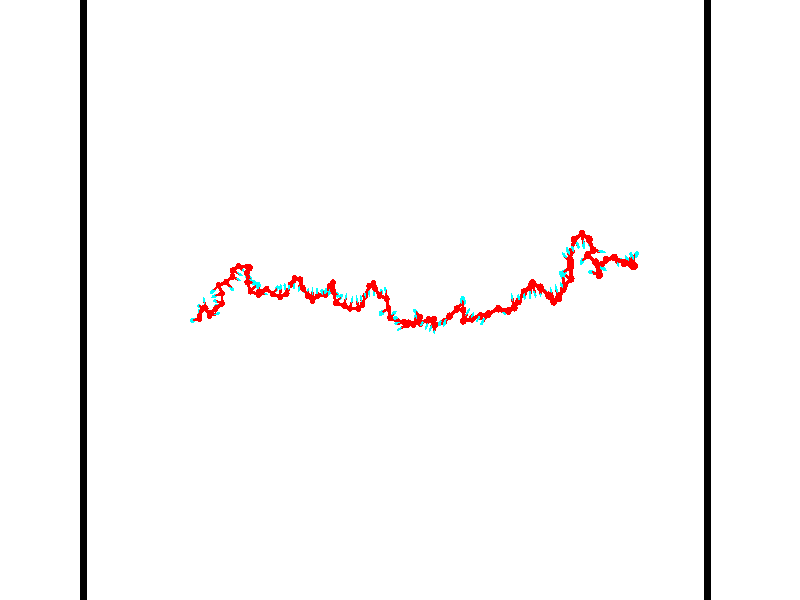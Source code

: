 // switches for output
#declare DRAW_BASES = 1; // possible values are 0, 1; only relevant for DNA ribbons
#declare DRAW_BASES_TYPE = 3; // possible values are 1, 2, 3; only relevant for DNA ribbons
#declare DRAW_FOG = 0; // set to 1 to enable fog

#include "colors.inc"

#include "transforms.inc"
background { rgb <1, 1, 1>}

#default {
   normal{
       ripples 0.25
       frequency 0.20
       turbulence 0.2
       lambda 5
   }
	finish {
		phong 0.1
		phong_size 40.
	}
}

// original window dimensions: 1024x640


// camera settings

camera {
	sky <-0, 1, 0>
	up <-0, 1, 0>
	right 1.6 * <0.99995, 0, 0.00999983>
	location <54.4867, 55, 106.329>
	look_at <55, 55, 55.0001>
	direction <0.513302, 0, -51.3289>
	angle 67.0682
}


# declare cpy_camera_pos = <54.4867, 55, 106.329>;
# if (DRAW_FOG = 1)
fog {
	fog_type 2
	up vnormalize(cpy_camera_pos)
	color rgbt<1,1,1,0.3>
	distance 1e-5
	fog_alt 3e-3
	fog_offset 88
}
# end


// LIGHTS

# declare lum = 6;
global_settings {
	ambient_light rgb lum * <0.05, 0.05, 0.05>
	max_trace_level 15
}# declare cpy_direct_light_amount = 0.25;
light_source
{	1000 * <-0.98995, -1, 1.00995>,
	rgb lum * cpy_direct_light_amount
	parallel
}

light_source
{	1000 * <0.98995, 1, -1.00995>,
	rgb lum * cpy_direct_light_amount
	parallel
}

// strand 0

// nucleotide -1

// particle -1
sphere {
	<36.238605, 53.535629, 49.531879> 0.250000
	pigment { color rgbt <1,0,0,0> }
	no_shadow
}
cylinder {
	<35.852486, 53.466801, 49.453300>,  <35.620815, 53.425503, 49.406155>, 0.100000
	pigment { color rgbt <1,0,0,0> }
	no_shadow
}
cylinder {
	<35.852486, 53.466801, 49.453300>,  <36.238605, 53.535629, 49.531879>, 0.100000
	pigment { color rgbt <1,0,0,0> }
	no_shadow
}

// particle -1
sphere {
	<35.852486, 53.466801, 49.453300> 0.100000
	pigment { color rgbt <1,0,0,0> }
	no_shadow
}
sphere {
	0, 1
	scale<0.080000,0.200000,0.300000>
	matrix <-0.129772, -0.336729, 0.932616,
		-0.226629, 0.925745, 0.302713,
		-0.965297, -0.172074, -0.196448,
		35.562897, 53.415180, 49.394367>
	pigment { color rgbt <0,1,1,0> }
	no_shadow
}
cylinder {
	<36.041985, 53.712917, 48.851372>,  <36.238605, 53.535629, 49.531879>, 0.130000
	pigment { color rgbt <1,0,0,0> }
	no_shadow
}

// nucleotide -1

// particle -1
sphere {
	<36.041985, 53.712917, 48.851372> 0.250000
	pigment { color rgbt <1,0,0,0> }
	no_shadow
}
cylinder {
	<35.951298, 53.948746, 48.541275>,  <35.896885, 54.090244, 48.355217>, 0.100000
	pigment { color rgbt <1,0,0,0> }
	no_shadow
}
cylinder {
	<35.951298, 53.948746, 48.541275>,  <36.041985, 53.712917, 48.851372>, 0.100000
	pigment { color rgbt <1,0,0,0> }
	no_shadow
}

// particle -1
sphere {
	<35.951298, 53.948746, 48.541275> 0.100000
	pigment { color rgbt <1,0,0,0> }
	no_shadow
}
sphere {
	0, 1
	scale<0.080000,0.200000,0.300000>
	matrix <-0.003394, 0.795488, 0.605960,
		0.973955, 0.140011, -0.178349,
		-0.226716, 0.589573, -0.775244,
		35.883282, 54.125618, 48.308701>
	pigment { color rgbt <0,1,1,0> }
	no_shadow
}
cylinder {
	<36.389164, 54.334511, 48.952900>,  <36.041985, 53.712917, 48.851372>, 0.130000
	pigment { color rgbt <1,0,0,0> }
	no_shadow
}

// nucleotide -1

// particle -1
sphere {
	<36.389164, 54.334511, 48.952900> 0.250000
	pigment { color rgbt <1,0,0,0> }
	no_shadow
}
cylinder {
	<36.099140, 54.439453, 48.698196>,  <35.925125, 54.502419, 48.545376>, 0.100000
	pigment { color rgbt <1,0,0,0> }
	no_shadow
}
cylinder {
	<36.099140, 54.439453, 48.698196>,  <36.389164, 54.334511, 48.952900>, 0.100000
	pigment { color rgbt <1,0,0,0> }
	no_shadow
}

// particle -1
sphere {
	<36.099140, 54.439453, 48.698196> 0.100000
	pigment { color rgbt <1,0,0,0> }
	no_shadow
}
sphere {
	0, 1
	scale<0.080000,0.200000,0.300000>
	matrix <-0.039516, 0.907222, 0.418792,
		0.687551, 0.328811, -0.647423,
		-0.725060, 0.262358, -0.636755,
		35.881622, 54.518162, 48.507172>
	pigment { color rgbt <0,1,1,0> }
	no_shadow
}
cylinder {
	<36.835098, 54.328365, 49.529266>,  <36.389164, 54.334511, 48.952900>, 0.130000
	pigment { color rgbt <1,0,0,0> }
	no_shadow
}

// nucleotide -1

// particle -1
sphere {
	<36.835098, 54.328365, 49.529266> 0.250000
	pigment { color rgbt <1,0,0,0> }
	no_shadow
}
cylinder {
	<36.782906, 54.701866, 49.662582>,  <36.751591, 54.925968, 49.742573>, 0.100000
	pigment { color rgbt <1,0,0,0> }
	no_shadow
}
cylinder {
	<36.782906, 54.701866, 49.662582>,  <36.835098, 54.328365, 49.529266>, 0.100000
	pigment { color rgbt <1,0,0,0> }
	no_shadow
}

// particle -1
sphere {
	<36.782906, 54.701866, 49.662582> 0.100000
	pigment { color rgbt <1,0,0,0> }
	no_shadow
}
sphere {
	0, 1
	scale<0.080000,0.200000,0.300000>
	matrix <-0.944410, -0.219375, 0.244877,
		0.301770, -0.282807, 0.910470,
		-0.130481, 0.933753, 0.333286,
		36.743763, 54.981991, 49.762569>
	pigment { color rgbt <0,1,1,0> }
	no_shadow
}
cylinder {
	<37.300022, 53.781143, 49.898144>,  <36.835098, 54.328365, 49.529266>, 0.130000
	pigment { color rgbt <1,0,0,0> }
	no_shadow
}

// nucleotide -1

// particle -1
sphere {
	<37.300022, 53.781143, 49.898144> 0.250000
	pigment { color rgbt <1,0,0,0> }
	no_shadow
}
cylinder {
	<37.685444, 53.865482, 49.832291>,  <37.916698, 53.916088, 49.792778>, 0.100000
	pigment { color rgbt <1,0,0,0> }
	no_shadow
}
cylinder {
	<37.685444, 53.865482, 49.832291>,  <37.300022, 53.781143, 49.898144>, 0.100000
	pigment { color rgbt <1,0,0,0> }
	no_shadow
}

// particle -1
sphere {
	<37.685444, 53.865482, 49.832291> 0.100000
	pigment { color rgbt <1,0,0,0> }
	no_shadow
}
sphere {
	0, 1
	scale<0.080000,0.200000,0.300000>
	matrix <-0.156920, 0.943921, 0.290498,
		0.216652, -0.254077, 0.942607,
		0.963555, 0.210851, -0.164633,
		37.974510, 53.928738, 49.782902>
	pigment { color rgbt <0,1,1,0> }
	no_shadow
}
cylinder {
	<37.552029, 53.950447, 50.563992>,  <37.300022, 53.781143, 49.898144>, 0.130000
	pigment { color rgbt <1,0,0,0> }
	no_shadow
}

// nucleotide -1

// particle -1
sphere {
	<37.552029, 53.950447, 50.563992> 0.250000
	pigment { color rgbt <1,0,0,0> }
	no_shadow
}
cylinder {
	<37.763435, 54.125156, 50.272816>,  <37.890278, 54.229984, 50.098110>, 0.100000
	pigment { color rgbt <1,0,0,0> }
	no_shadow
}
cylinder {
	<37.763435, 54.125156, 50.272816>,  <37.552029, 53.950447, 50.563992>, 0.100000
	pigment { color rgbt <1,0,0,0> }
	no_shadow
}

// particle -1
sphere {
	<37.763435, 54.125156, 50.272816> 0.100000
	pigment { color rgbt <1,0,0,0> }
	no_shadow
}
sphere {
	0, 1
	scale<0.080000,0.200000,0.300000>
	matrix <0.039421, 0.843934, 0.534997,
		0.848011, -0.311448, 0.428810,
		0.528511, 0.436779, -0.727942,
		37.921989, 54.256191, 50.054432>
	pigment { color rgbt <0,1,1,0> }
	no_shadow
}
cylinder {
	<38.129379, 54.293480, 50.897243>,  <37.552029, 53.950447, 50.563992>, 0.130000
	pigment { color rgbt <1,0,0,0> }
	no_shadow
}

// nucleotide -1

// particle -1
sphere {
	<38.129379, 54.293480, 50.897243> 0.250000
	pigment { color rgbt <1,0,0,0> }
	no_shadow
}
cylinder {
	<38.072163, 54.451649, 50.534325>,  <38.037834, 54.546551, 50.316574>, 0.100000
	pigment { color rgbt <1,0,0,0> }
	no_shadow
}
cylinder {
	<38.072163, 54.451649, 50.534325>,  <38.129379, 54.293480, 50.897243>, 0.100000
	pigment { color rgbt <1,0,0,0> }
	no_shadow
}

// particle -1
sphere {
	<38.072163, 54.451649, 50.534325> 0.100000
	pigment { color rgbt <1,0,0,0> }
	no_shadow
}
sphere {
	0, 1
	scale<0.080000,0.200000,0.300000>
	matrix <-0.103541, 0.905713, 0.411052,
		0.984286, 0.152739, -0.088611,
		-0.143040, 0.395418, -0.907295,
		38.029251, 54.570274, 50.262135>
	pigment { color rgbt <0,1,1,0> }
	no_shadow
}
cylinder {
	<38.656689, 54.740791, 50.583851>,  <38.129379, 54.293480, 50.897243>, 0.130000
	pigment { color rgbt <1,0,0,0> }
	no_shadow
}

// nucleotide -1

// particle -1
sphere {
	<38.656689, 54.740791, 50.583851> 0.250000
	pigment { color rgbt <1,0,0,0> }
	no_shadow
}
cylinder {
	<38.295296, 54.841850, 50.445351>,  <38.078461, 54.902485, 50.362251>, 0.100000
	pigment { color rgbt <1,0,0,0> }
	no_shadow
}
cylinder {
	<38.295296, 54.841850, 50.445351>,  <38.656689, 54.740791, 50.583851>, 0.100000
	pigment { color rgbt <1,0,0,0> }
	no_shadow
}

// particle -1
sphere {
	<38.295296, 54.841850, 50.445351> 0.100000
	pigment { color rgbt <1,0,0,0> }
	no_shadow
}
sphere {
	0, 1
	scale<0.080000,0.200000,0.300000>
	matrix <0.069010, 0.883016, 0.464242,
		0.423035, 0.395539, -0.815224,
		-0.903481, 0.252650, -0.346251,
		38.024250, 54.917645, 50.341476>
	pigment { color rgbt <0,1,1,0> }
	no_shadow
}
cylinder {
	<38.567539, 55.521496, 50.309311>,  <38.656689, 54.740791, 50.583851>, 0.130000
	pigment { color rgbt <1,0,0,0> }
	no_shadow
}

// nucleotide -1

// particle -1
sphere {
	<38.567539, 55.521496, 50.309311> 0.250000
	pigment { color rgbt <1,0,0,0> }
	no_shadow
}
cylinder {
	<38.233948, 55.387695, 50.484848>,  <38.033791, 55.307415, 50.590172>, 0.100000
	pigment { color rgbt <1,0,0,0> }
	no_shadow
}
cylinder {
	<38.233948, 55.387695, 50.484848>,  <38.567539, 55.521496, 50.309311>, 0.100000
	pigment { color rgbt <1,0,0,0> }
	no_shadow
}

// particle -1
sphere {
	<38.233948, 55.387695, 50.484848> 0.100000
	pigment { color rgbt <1,0,0,0> }
	no_shadow
}
sphere {
	0, 1
	scale<0.080000,0.200000,0.300000>
	matrix <0.065558, 0.729612, 0.680712,
		-0.547883, 0.596472, -0.586554,
		-0.833982, -0.334497, 0.438845,
		37.983753, 55.287346, 50.616501>
	pigment { color rgbt <0,1,1,0> }
	no_shadow
}
cylinder {
	<38.337112, 56.116688, 50.579647>,  <38.567539, 55.521496, 50.309311>, 0.130000
	pigment { color rgbt <1,0,0,0> }
	no_shadow
}

// nucleotide -1

// particle -1
sphere {
	<38.337112, 56.116688, 50.579647> 0.250000
	pigment { color rgbt <1,0,0,0> }
	no_shadow
}
cylinder {
	<38.095493, 55.856445, 50.763748>,  <37.950520, 55.700302, 50.874210>, 0.100000
	pigment { color rgbt <1,0,0,0> }
	no_shadow
}
cylinder {
	<38.095493, 55.856445, 50.763748>,  <38.337112, 56.116688, 50.579647>, 0.100000
	pigment { color rgbt <1,0,0,0> }
	no_shadow
}

// particle -1
sphere {
	<38.095493, 55.856445, 50.763748> 0.100000
	pigment { color rgbt <1,0,0,0> }
	no_shadow
}
sphere {
	0, 1
	scale<0.080000,0.200000,0.300000>
	matrix <-0.106998, 0.638506, 0.762143,
		-0.789729, 0.411128, -0.455304,
		-0.604053, -0.650603, 0.460257,
		37.914276, 55.661266, 50.901825>
	pigment { color rgbt <0,1,1,0> }
	no_shadow
}
cylinder {
	<38.944302, 56.377335, 50.300285>,  <38.337112, 56.116688, 50.579647>, 0.130000
	pigment { color rgbt <1,0,0,0> }
	no_shadow
}

// nucleotide -1

// particle -1
sphere {
	<38.944302, 56.377335, 50.300285> 0.250000
	pigment { color rgbt <1,0,0,0> }
	no_shadow
}
cylinder {
	<39.219578, 56.101082, 50.211357>,  <39.384743, 55.935329, 50.158001>, 0.100000
	pigment { color rgbt <1,0,0,0> }
	no_shadow
}
cylinder {
	<39.219578, 56.101082, 50.211357>,  <38.944302, 56.377335, 50.300285>, 0.100000
	pigment { color rgbt <1,0,0,0> }
	no_shadow
}

// particle -1
sphere {
	<39.219578, 56.101082, 50.211357> 0.100000
	pigment { color rgbt <1,0,0,0> }
	no_shadow
}
sphere {
	0, 1
	scale<0.080000,0.200000,0.300000>
	matrix <0.671090, 0.489462, 0.556835,
		-0.275750, -0.532404, 0.800317,
		0.688186, -0.690632, -0.222322,
		39.426033, 55.893890, 50.144661>
	pigment { color rgbt <0,1,1,0> }
	no_shadow
}
cylinder {
	<39.443951, 56.817684, 49.925076>,  <38.944302, 56.377335, 50.300285>, 0.130000
	pigment { color rgbt <1,0,0,0> }
	no_shadow
}

// nucleotide -1

// particle -1
sphere {
	<39.443951, 56.817684, 49.925076> 0.250000
	pigment { color rgbt <1,0,0,0> }
	no_shadow
}
cylinder {
	<39.783791, 56.680954, 50.085739>,  <39.987694, 56.598915, 50.182137>, 0.100000
	pigment { color rgbt <1,0,0,0> }
	no_shadow
}
cylinder {
	<39.783791, 56.680954, 50.085739>,  <39.443951, 56.817684, 49.925076>, 0.100000
	pigment { color rgbt <1,0,0,0> }
	no_shadow
}

// particle -1
sphere {
	<39.783791, 56.680954, 50.085739> 0.100000
	pigment { color rgbt <1,0,0,0> }
	no_shadow
}
sphere {
	0, 1
	scale<0.080000,0.200000,0.300000>
	matrix <0.468259, 0.839320, -0.276182,
		-0.242718, 0.422727, 0.873149,
		0.849601, -0.341826, 0.401664,
		40.038670, 56.578407, 50.206238>
	pigment { color rgbt <0,1,1,0> }
	no_shadow
}
cylinder {
	<39.589771, 57.270203, 50.420784>,  <39.443951, 56.817684, 49.925076>, 0.130000
	pigment { color rgbt <1,0,0,0> }
	no_shadow
}

// nucleotide -1

// particle -1
sphere {
	<39.589771, 57.270203, 50.420784> 0.250000
	pigment { color rgbt <1,0,0,0> }
	no_shadow
}
cylinder {
	<39.919201, 57.111221, 50.258919>,  <40.116859, 57.015831, 50.161800>, 0.100000
	pigment { color rgbt <1,0,0,0> }
	no_shadow
}
cylinder {
	<39.919201, 57.111221, 50.258919>,  <39.589771, 57.270203, 50.420784>, 0.100000
	pigment { color rgbt <1,0,0,0> }
	no_shadow
}

// particle -1
sphere {
	<39.919201, 57.111221, 50.258919> 0.100000
	pigment { color rgbt <1,0,0,0> }
	no_shadow
}
sphere {
	0, 1
	scale<0.080000,0.200000,0.300000>
	matrix <0.259269, 0.898329, -0.354661,
		0.504485, 0.187173, 0.842889,
		0.823574, -0.397456, -0.404665,
		40.166275, 56.991985, 50.137520>
	pigment { color rgbt <0,1,1,0> }
	no_shadow
}
cylinder {
	<40.198017, 57.591969, 50.644314>,  <39.589771, 57.270203, 50.420784>, 0.130000
	pigment { color rgbt <1,0,0,0> }
	no_shadow
}

// nucleotide -1

// particle -1
sphere {
	<40.198017, 57.591969, 50.644314> 0.250000
	pigment { color rgbt <1,0,0,0> }
	no_shadow
}
cylinder {
	<40.297039, 57.452602, 50.282692>,  <40.356453, 57.368984, 50.065720>, 0.100000
	pigment { color rgbt <1,0,0,0> }
	no_shadow
}
cylinder {
	<40.297039, 57.452602, 50.282692>,  <40.198017, 57.591969, 50.644314>, 0.100000
	pigment { color rgbt <1,0,0,0> }
	no_shadow
}

// particle -1
sphere {
	<40.297039, 57.452602, 50.282692> 0.100000
	pigment { color rgbt <1,0,0,0> }
	no_shadow
}
sphere {
	0, 1
	scale<0.080000,0.200000,0.300000>
	matrix <0.417892, 0.880243, -0.224807,
		0.874117, -0.322146, 0.363512,
		0.247559, -0.348416, -0.904058,
		40.371307, 57.348076, 50.011475>
	pigment { color rgbt <0,1,1,0> }
	no_shadow
}
cylinder {
	<40.984486, 57.539467, 50.636444>,  <40.198017, 57.591969, 50.644314>, 0.130000
	pigment { color rgbt <1,0,0,0> }
	no_shadow
}

// nucleotide -1

// particle -1
sphere {
	<40.984486, 57.539467, 50.636444> 0.250000
	pigment { color rgbt <1,0,0,0> }
	no_shadow
}
cylinder {
	<40.817547, 57.570168, 50.274242>,  <40.717384, 57.588589, 50.056923>, 0.100000
	pigment { color rgbt <1,0,0,0> }
	no_shadow
}
cylinder {
	<40.817547, 57.570168, 50.274242>,  <40.984486, 57.539467, 50.636444>, 0.100000
	pigment { color rgbt <1,0,0,0> }
	no_shadow
}

// particle -1
sphere {
	<40.817547, 57.570168, 50.274242> 0.100000
	pigment { color rgbt <1,0,0,0> }
	no_shadow
}
sphere {
	0, 1
	scale<0.080000,0.200000,0.300000>
	matrix <0.438409, 0.889808, -0.126647,
		0.796002, -0.449835, -0.405007,
		-0.417349, 0.076748, -0.905500,
		40.692341, 57.593193, 50.002594>
	pigment { color rgbt <0,1,1,0> }
	no_shadow
}
cylinder {
	<41.366451, 57.451786, 51.197029>,  <40.984486, 57.539467, 50.636444>, 0.130000
	pigment { color rgbt <1,0,0,0> }
	no_shadow
}

// nucleotide -1

// particle -1
sphere {
	<41.366451, 57.451786, 51.197029> 0.250000
	pigment { color rgbt <1,0,0,0> }
	no_shadow
}
cylinder {
	<41.224800, 57.091694, 51.095695>,  <41.139809, 56.875637, 51.034897>, 0.100000
	pigment { color rgbt <1,0,0,0> }
	no_shadow
}
cylinder {
	<41.224800, 57.091694, 51.095695>,  <41.366451, 57.451786, 51.197029>, 0.100000
	pigment { color rgbt <1,0,0,0> }
	no_shadow
}

// particle -1
sphere {
	<41.224800, 57.091694, 51.095695> 0.100000
	pigment { color rgbt <1,0,0,0> }
	no_shadow
}
sphere {
	0, 1
	scale<0.080000,0.200000,0.300000>
	matrix <0.470901, -0.405688, 0.783371,
		-0.807987, 0.158122, 0.567586,
		-0.354131, -0.900230, -0.253331,
		41.118561, 56.821625, 51.019695>
	pigment { color rgbt <0,1,1,0> }
	no_shadow
}
cylinder {
	<41.232574, 57.048840, 51.826096>,  <41.366451, 57.451786, 51.197029>, 0.130000
	pigment { color rgbt <1,0,0,0> }
	no_shadow
}

// nucleotide -1

// particle -1
sphere {
	<41.232574, 57.048840, 51.826096> 0.250000
	pigment { color rgbt <1,0,0,0> }
	no_shadow
}
cylinder {
	<41.322586, 56.800888, 51.525398>,  <41.376595, 56.652119, 51.344982>, 0.100000
	pigment { color rgbt <1,0,0,0> }
	no_shadow
}
cylinder {
	<41.322586, 56.800888, 51.525398>,  <41.232574, 57.048840, 51.826096>, 0.100000
	pigment { color rgbt <1,0,0,0> }
	no_shadow
}

// particle -1
sphere {
	<41.322586, 56.800888, 51.525398> 0.100000
	pigment { color rgbt <1,0,0,0> }
	no_shadow
}
sphere {
	0, 1
	scale<0.080000,0.200000,0.300000>
	matrix <0.639559, -0.488084, 0.593918,
		-0.735069, -0.614430, 0.286616,
		0.225028, -0.619878, -0.751740,
		41.390095, 56.614925, 51.299877>
	pigment { color rgbt <0,1,1,0> }
	no_shadow
}
cylinder {
	<41.338737, 56.333759, 52.082539>,  <41.232574, 57.048840, 51.826096>, 0.130000
	pigment { color rgbt <1,0,0,0> }
	no_shadow
}

// nucleotide -1

// particle -1
sphere {
	<41.338737, 56.333759, 52.082539> 0.250000
	pigment { color rgbt <1,0,0,0> }
	no_shadow
}
cylinder {
	<41.560570, 56.338387, 51.749718>,  <41.693668, 56.341164, 51.550026>, 0.100000
	pigment { color rgbt <1,0,0,0> }
	no_shadow
}
cylinder {
	<41.560570, 56.338387, 51.749718>,  <41.338737, 56.333759, 52.082539>, 0.100000
	pigment { color rgbt <1,0,0,0> }
	no_shadow
}

// particle -1
sphere {
	<41.560570, 56.338387, 51.749718> 0.100000
	pigment { color rgbt <1,0,0,0> }
	no_shadow
}
sphere {
	0, 1
	scale<0.080000,0.200000,0.300000>
	matrix <0.746611, -0.448442, 0.491398,
		-0.367444, -0.893737, -0.257330,
		0.554579, 0.011564, -0.832051,
		41.726944, 56.341854, 51.500103>
	pigment { color rgbt <0,1,1,0> }
	no_shadow
}
cylinder {
	<41.586227, 55.651520, 51.948944>,  <41.338737, 56.333759, 52.082539>, 0.130000
	pigment { color rgbt <1,0,0,0> }
	no_shadow
}

// nucleotide -1

// particle -1
sphere {
	<41.586227, 55.651520, 51.948944> 0.250000
	pigment { color rgbt <1,0,0,0> }
	no_shadow
}
cylinder {
	<41.842781, 55.922585, 51.805054>,  <41.996716, 56.085224, 51.718719>, 0.100000
	pigment { color rgbt <1,0,0,0> }
	no_shadow
}
cylinder {
	<41.842781, 55.922585, 51.805054>,  <41.586227, 55.651520, 51.948944>, 0.100000
	pigment { color rgbt <1,0,0,0> }
	no_shadow
}

// particle -1
sphere {
	<41.842781, 55.922585, 51.805054> 0.100000
	pigment { color rgbt <1,0,0,0> }
	no_shadow
}
sphere {
	0, 1
	scale<0.080000,0.200000,0.300000>
	matrix <0.692666, -0.309859, 0.651307,
		0.329901, -0.666908, -0.668131,
		0.641389, 0.677658, -0.359722,
		42.035198, 56.125881, 51.697136>
	pigment { color rgbt <0,1,1,0> }
	no_shadow
}
cylinder {
	<42.282555, 55.382374, 51.744171>,  <41.586227, 55.651520, 51.948944>, 0.130000
	pigment { color rgbt <1,0,0,0> }
	no_shadow
}

// nucleotide -1

// particle -1
sphere {
	<42.282555, 55.382374, 51.744171> 0.250000
	pigment { color rgbt <1,0,0,0> }
	no_shadow
}
cylinder {
	<42.317139, 55.763588, 51.860268>,  <42.337891, 55.992317, 51.929924>, 0.100000
	pigment { color rgbt <1,0,0,0> }
	no_shadow
}
cylinder {
	<42.317139, 55.763588, 51.860268>,  <42.282555, 55.382374, 51.744171>, 0.100000
	pigment { color rgbt <1,0,0,0> }
	no_shadow
}

// particle -1
sphere {
	<42.317139, 55.763588, 51.860268> 0.100000
	pigment { color rgbt <1,0,0,0> }
	no_shadow
}
sphere {
	0, 1
	scale<0.080000,0.200000,0.300000>
	matrix <0.816375, -0.234758, 0.527656,
		0.571014, 0.191322, -0.798335,
		0.086463, 0.953040, 0.290241,
		42.343079, 56.049500, 51.947338>
	pigment { color rgbt <0,1,1,0> }
	no_shadow
}
cylinder {
	<42.441925, 55.585476, 52.423225>,  <42.282555, 55.382374, 51.744171>, 0.130000
	pigment { color rgbt <1,0,0,0> }
	no_shadow
}

// nucleotide -1

// particle -1
sphere {
	<42.441925, 55.585476, 52.423225> 0.250000
	pigment { color rgbt <1,0,0,0> }
	no_shadow
}
cylinder {
	<42.716747, 55.509007, 52.142822>,  <42.881641, 55.463123, 51.974583>, 0.100000
	pigment { color rgbt <1,0,0,0> }
	no_shadow
}
cylinder {
	<42.716747, 55.509007, 52.142822>,  <42.441925, 55.585476, 52.423225>, 0.100000
	pigment { color rgbt <1,0,0,0> }
	no_shadow
}

// particle -1
sphere {
	<42.716747, 55.509007, 52.142822> 0.100000
	pigment { color rgbt <1,0,0,0> }
	no_shadow
}
sphere {
	0, 1
	scale<0.080000,0.200000,0.300000>
	matrix <0.071761, 0.977903, -0.196357,
		0.723052, 0.084603, 0.685593,
		0.687056, -0.191175, -0.701004,
		42.922863, 55.451653, 51.932522>
	pigment { color rgbt <0,1,1,0> }
	no_shadow
}
cylinder {
	<43.155216, 55.820915, 52.493202>,  <42.441925, 55.585476, 52.423225>, 0.130000
	pigment { color rgbt <1,0,0,0> }
	no_shadow
}

// nucleotide -1

// particle -1
sphere {
	<43.155216, 55.820915, 52.493202> 0.250000
	pigment { color rgbt <1,0,0,0> }
	no_shadow
}
cylinder {
	<43.057545, 55.822823, 52.105316>,  <42.998943, 55.823967, 51.872585>, 0.100000
	pigment { color rgbt <1,0,0,0> }
	no_shadow
}
cylinder {
	<43.057545, 55.822823, 52.105316>,  <43.155216, 55.820915, 52.493202>, 0.100000
	pigment { color rgbt <1,0,0,0> }
	no_shadow
}

// particle -1
sphere {
	<43.057545, 55.822823, 52.105316> 0.100000
	pigment { color rgbt <1,0,0,0> }
	no_shadow
}
sphere {
	0, 1
	scale<0.080000,0.200000,0.300000>
	matrix <0.002939, 0.999987, 0.004179,
		0.969726, -0.001830, -0.244190,
		-0.244179, 0.004770, -0.969718,
		42.984291, 55.824253, 51.814400>
	pigment { color rgbt <0,1,1,0> }
	no_shadow
}
cylinder {
	<43.637295, 55.442245, 52.159416>,  <43.155216, 55.820915, 52.493202>, 0.130000
	pigment { color rgbt <1,0,0,0> }
	no_shadow
}

// nucleotide -1

// particle -1
sphere {
	<43.637295, 55.442245, 52.159416> 0.250000
	pigment { color rgbt <1,0,0,0> }
	no_shadow
}
cylinder {
	<43.783379, 55.689320, 51.880825>,  <43.871029, 55.837566, 51.713669>, 0.100000
	pigment { color rgbt <1,0,0,0> }
	no_shadow
}
cylinder {
	<43.783379, 55.689320, 51.880825>,  <43.637295, 55.442245, 52.159416>, 0.100000
	pigment { color rgbt <1,0,0,0> }
	no_shadow
}

// particle -1
sphere {
	<43.783379, 55.689320, 51.880825> 0.100000
	pigment { color rgbt <1,0,0,0> }
	no_shadow
}
sphere {
	0, 1
	scale<0.080000,0.200000,0.300000>
	matrix <0.880964, 0.012485, 0.473019,
		0.300873, -0.786324, -0.539601,
		0.365209, 0.617688, -0.696480,
		43.892941, 55.874626, 51.671883>
	pigment { color rgbt <0,1,1,0> }
	no_shadow
}
cylinder {
	<44.260681, 55.227779, 52.014145>,  <43.637295, 55.442245, 52.159416>, 0.130000
	pigment { color rgbt <1,0,0,0> }
	no_shadow
}

// nucleotide -1

// particle -1
sphere {
	<44.260681, 55.227779, 52.014145> 0.250000
	pigment { color rgbt <1,0,0,0> }
	no_shadow
}
cylinder {
	<44.269985, 55.616287, 51.919403>,  <44.275566, 55.849392, 51.862560>, 0.100000
	pigment { color rgbt <1,0,0,0> }
	no_shadow
}
cylinder {
	<44.269985, 55.616287, 51.919403>,  <44.260681, 55.227779, 52.014145>, 0.100000
	pigment { color rgbt <1,0,0,0> }
	no_shadow
}

// particle -1
sphere {
	<44.269985, 55.616287, 51.919403> 0.100000
	pigment { color rgbt <1,0,0,0> }
	no_shadow
}
sphere {
	0, 1
	scale<0.080000,0.200000,0.300000>
	matrix <0.924421, 0.069316, 0.375022,
		0.380664, -0.227671, -0.896248,
		0.023257, 0.971268, -0.236850,
		44.276962, 55.907669, 51.848347>
	pigment { color rgbt <0,1,1,0> }
	no_shadow
}
cylinder {
	<44.755474, 55.487930, 51.460777>,  <44.260681, 55.227779, 52.014145>, 0.130000
	pigment { color rgbt <1,0,0,0> }
	no_shadow
}

// nucleotide -1

// particle -1
sphere {
	<44.755474, 55.487930, 51.460777> 0.250000
	pigment { color rgbt <1,0,0,0> }
	no_shadow
}
cylinder {
	<44.707928, 55.788773, 51.720070>,  <44.679398, 55.969280, 51.875645>, 0.100000
	pigment { color rgbt <1,0,0,0> }
	no_shadow
}
cylinder {
	<44.707928, 55.788773, 51.720070>,  <44.755474, 55.487930, 51.460777>, 0.100000
	pigment { color rgbt <1,0,0,0> }
	no_shadow
}

// particle -1
sphere {
	<44.707928, 55.788773, 51.720070> 0.100000
	pigment { color rgbt <1,0,0,0> }
	no_shadow
}
sphere {
	0, 1
	scale<0.080000,0.200000,0.300000>
	matrix <0.962223, -0.073797, 0.262072,
		0.244945, 0.654892, -0.714925,
		-0.118869, 0.752110, 0.648229,
		44.672268, 56.014404, 51.914539>
	pigment { color rgbt <0,1,1,0> }
	no_shadow
}
cylinder {
	<45.063904, 56.166298, 51.293499>,  <44.755474, 55.487930, 51.460777>, 0.130000
	pigment { color rgbt <1,0,0,0> }
	no_shadow
}

// nucleotide -1

// particle -1
sphere {
	<45.063904, 56.166298, 51.293499> 0.250000
	pigment { color rgbt <1,0,0,0> }
	no_shadow
}
cylinder {
	<45.050446, 56.035961, 51.671429>,  <45.042370, 55.957760, 51.898186>, 0.100000
	pigment { color rgbt <1,0,0,0> }
	no_shadow
}
cylinder {
	<45.050446, 56.035961, 51.671429>,  <45.063904, 56.166298, 51.293499>, 0.100000
	pigment { color rgbt <1,0,0,0> }
	no_shadow
}

// particle -1
sphere {
	<45.050446, 56.035961, 51.671429> 0.100000
	pigment { color rgbt <1,0,0,0> }
	no_shadow
}
sphere {
	0, 1
	scale<0.080000,0.200000,0.300000>
	matrix <0.998468, -0.052511, 0.017448,
		0.043929, 0.943963, 0.327114,
		-0.033648, -0.325846, 0.944824,
		45.040352, 55.938206, 51.954876>
	pigment { color rgbt <0,1,1,0> }
	no_shadow
}
cylinder {
	<45.501682, 56.656998, 51.622032>,  <45.063904, 56.166298, 51.293499>, 0.130000
	pigment { color rgbt <1,0,0,0> }
	no_shadow
}

// nucleotide -1

// particle -1
sphere {
	<45.501682, 56.656998, 51.622032> 0.250000
	pigment { color rgbt <1,0,0,0> }
	no_shadow
}
cylinder {
	<45.508312, 56.304222, 51.810463>,  <45.512291, 56.092556, 51.923523>, 0.100000
	pigment { color rgbt <1,0,0,0> }
	no_shadow
}
cylinder {
	<45.508312, 56.304222, 51.810463>,  <45.501682, 56.656998, 51.622032>, 0.100000
	pigment { color rgbt <1,0,0,0> }
	no_shadow
}

// particle -1
sphere {
	<45.508312, 56.304222, 51.810463> 0.100000
	pigment { color rgbt <1,0,0,0> }
	no_shadow
}
sphere {
	0, 1
	scale<0.080000,0.200000,0.300000>
	matrix <0.991199, -0.047391, -0.123607,
		0.131338, 0.468981, 0.873388,
		0.016579, -0.881936, 0.471078,
		45.513287, 56.039642, 51.951786>
	pigment { color rgbt <0,1,1,0> }
	no_shadow
}
cylinder {
	<46.096401, 56.526215, 52.114674>,  <45.501682, 56.656998, 51.622032>, 0.130000
	pigment { color rgbt <1,0,0,0> }
	no_shadow
}

// nucleotide -1

// particle -1
sphere {
	<46.096401, 56.526215, 52.114674> 0.250000
	pigment { color rgbt <1,0,0,0> }
	no_shadow
}
cylinder {
	<46.011806, 56.153893, 51.995422>,  <45.961048, 55.930500, 51.923870>, 0.100000
	pigment { color rgbt <1,0,0,0> }
	no_shadow
}
cylinder {
	<46.011806, 56.153893, 51.995422>,  <46.096401, 56.526215, 52.114674>, 0.100000
	pigment { color rgbt <1,0,0,0> }
	no_shadow
}

// particle -1
sphere {
	<46.011806, 56.153893, 51.995422> 0.100000
	pigment { color rgbt <1,0,0,0> }
	no_shadow
}
sphere {
	0, 1
	scale<0.080000,0.200000,0.300000>
	matrix <0.976630, -0.213207, -0.027139,
		-0.038302, -0.296901, 0.954140,
		-0.211487, -0.930802, -0.298128,
		45.948360, 55.874653, 51.905983>
	pigment { color rgbt <0,1,1,0> }
	no_shadow
}
cylinder {
	<46.400703, 55.860081, 52.557148>,  <46.096401, 56.526215, 52.114674>, 0.130000
	pigment { color rgbt <1,0,0,0> }
	no_shadow
}

// nucleotide -1

// particle -1
sphere {
	<46.400703, 55.860081, 52.557148> 0.250000
	pigment { color rgbt <1,0,0,0> }
	no_shadow
}
cylinder {
	<46.368340, 55.767563, 52.169342>,  <46.348923, 55.712051, 51.936657>, 0.100000
	pigment { color rgbt <1,0,0,0> }
	no_shadow
}
cylinder {
	<46.368340, 55.767563, 52.169342>,  <46.400703, 55.860081, 52.557148>, 0.100000
	pigment { color rgbt <1,0,0,0> }
	no_shadow
}

// particle -1
sphere {
	<46.368340, 55.767563, 52.169342> 0.100000
	pigment { color rgbt <1,0,0,0> }
	no_shadow
}
sphere {
	0, 1
	scale<0.080000,0.200000,0.300000>
	matrix <0.992945, -0.103305, -0.058216,
		-0.086691, -0.967384, 0.238019,
		-0.080906, -0.231293, -0.969514,
		46.344067, 55.698174, 51.878487>
	pigment { color rgbt <0,1,1,0> }
	no_shadow
}
cylinder {
	<46.835320, 55.306202, 52.546776>,  <46.400703, 55.860081, 52.557148>, 0.130000
	pigment { color rgbt <1,0,0,0> }
	no_shadow
}

// nucleotide -1

// particle -1
sphere {
	<46.835320, 55.306202, 52.546776> 0.250000
	pigment { color rgbt <1,0,0,0> }
	no_shadow
}
cylinder {
	<46.801483, 55.511826, 52.205345>,  <46.781181, 55.635201, 52.000488>, 0.100000
	pigment { color rgbt <1,0,0,0> }
	no_shadow
}
cylinder {
	<46.801483, 55.511826, 52.205345>,  <46.835320, 55.306202, 52.546776>, 0.100000
	pigment { color rgbt <1,0,0,0> }
	no_shadow
}

// particle -1
sphere {
	<46.801483, 55.511826, 52.205345> 0.100000
	pigment { color rgbt <1,0,0,0> }
	no_shadow
}
sphere {
	0, 1
	scale<0.080000,0.200000,0.300000>
	matrix <0.983064, 0.182825, 0.012684,
		0.162575, -0.838046, -0.520814,
		-0.084588, 0.514056, -0.853576,
		46.776108, 55.666042, 51.949272>
	pigment { color rgbt <0,1,1,0> }
	no_shadow
}
cylinder {
	<47.149044, 54.956512, 51.916588>,  <46.835320, 55.306202, 52.546776>, 0.130000
	pigment { color rgbt <1,0,0,0> }
	no_shadow
}

// nucleotide -1

// particle -1
sphere {
	<47.149044, 54.956512, 51.916588> 0.250000
	pigment { color rgbt <1,0,0,0> }
	no_shadow
}
cylinder {
	<47.146618, 55.356262, 51.902634>,  <47.145164, 55.596111, 51.894260>, 0.100000
	pigment { color rgbt <1,0,0,0> }
	no_shadow
}
cylinder {
	<47.146618, 55.356262, 51.902634>,  <47.149044, 54.956512, 51.916588>, 0.100000
	pigment { color rgbt <1,0,0,0> }
	no_shadow
}

// particle -1
sphere {
	<47.146618, 55.356262, 51.902634> 0.100000
	pigment { color rgbt <1,0,0,0> }
	no_shadow
}
sphere {
	0, 1
	scale<0.080000,0.200000,0.300000>
	matrix <0.999722, 0.006850, 0.022547,
		0.022771, -0.034737, -0.999137,
		-0.006061, 0.999373, -0.034883,
		47.144798, 55.656075, 51.892170>
	pigment { color rgbt <0,1,1,0> }
	no_shadow
}
cylinder {
	<47.560596, 55.353966, 51.324646>,  <47.149044, 54.956512, 51.916588>, 0.130000
	pigment { color rgbt <1,0,0,0> }
	no_shadow
}

// nucleotide -1

// particle -1
sphere {
	<47.560596, 55.353966, 51.324646> 0.250000
	pigment { color rgbt <1,0,0,0> }
	no_shadow
}
cylinder {
	<47.558308, 55.541176, 51.678123>,  <47.556934, 55.653503, 51.890209>, 0.100000
	pigment { color rgbt <1,0,0,0> }
	no_shadow
}
cylinder {
	<47.558308, 55.541176, 51.678123>,  <47.560596, 55.353966, 51.324646>, 0.100000
	pigment { color rgbt <1,0,0,0> }
	no_shadow
}

// particle -1
sphere {
	<47.558308, 55.541176, 51.678123> 0.100000
	pigment { color rgbt <1,0,0,0> }
	no_shadow
}
sphere {
	0, 1
	scale<0.080000,0.200000,0.300000>
	matrix <0.997136, -0.063972, 0.040343,
		0.075414, 0.881394, -0.466323,
		-0.005727, 0.468030, 0.883694,
		47.556591, 55.681583, 51.943233>
	pigment { color rgbt <0,1,1,0> }
	no_shadow
}
cylinder {
	<48.274269, 55.383633, 51.373005>,  <47.560596, 55.353966, 51.324646>, 0.130000
	pigment { color rgbt <1,0,0,0> }
	no_shadow
}

// nucleotide -1

// particle -1
sphere {
	<48.274269, 55.383633, 51.373005> 0.250000
	pigment { color rgbt <1,0,0,0> }
	no_shadow
}
cylinder {
	<48.134125, 55.522526, 51.720955>,  <48.050037, 55.605862, 51.929726>, 0.100000
	pigment { color rgbt <1,0,0,0> }
	no_shadow
}
cylinder {
	<48.134125, 55.522526, 51.720955>,  <48.274269, 55.383633, 51.373005>, 0.100000
	pigment { color rgbt <1,0,0,0> }
	no_shadow
}

// particle -1
sphere {
	<48.134125, 55.522526, 51.720955> 0.100000
	pigment { color rgbt <1,0,0,0> }
	no_shadow
}
sphere {
	0, 1
	scale<0.080000,0.200000,0.300000>
	matrix <0.929484, 0.014530, 0.368575,
		0.115340, 0.937668, -0.327835,
		-0.350365, 0.347229, 0.869872,
		48.029015, 55.626694, 51.981918>
	pigment { color rgbt <0,1,1,0> }
	no_shadow
}
cylinder {
	<48.671986, 56.035809, 51.561768>,  <48.274269, 55.383633, 51.373005>, 0.130000
	pigment { color rgbt <1,0,0,0> }
	no_shadow
}

// nucleotide -1

// particle -1
sphere {
	<48.671986, 56.035809, 51.561768> 0.250000
	pigment { color rgbt <1,0,0,0> }
	no_shadow
}
cylinder {
	<48.505276, 55.829002, 51.860832>,  <48.405251, 55.704918, 52.040272>, 0.100000
	pigment { color rgbt <1,0,0,0> }
	no_shadow
}
cylinder {
	<48.505276, 55.829002, 51.860832>,  <48.671986, 56.035809, 51.561768>, 0.100000
	pigment { color rgbt <1,0,0,0> }
	no_shadow
}

// particle -1
sphere {
	<48.505276, 55.829002, 51.860832> 0.100000
	pigment { color rgbt <1,0,0,0> }
	no_shadow
}
sphere {
	0, 1
	scale<0.080000,0.200000,0.300000>
	matrix <0.892210, -0.075270, 0.445305,
		-0.173953, 0.852661, 0.492656,
		-0.416776, -0.517015, 0.747658,
		48.380241, 55.673897, 52.085129>
	pigment { color rgbt <0,1,1,0> }
	no_shadow
}
cylinder {
	<48.967976, 56.250912, 52.134022>,  <48.671986, 56.035809, 51.561768>, 0.130000
	pigment { color rgbt <1,0,0,0> }
	no_shadow
}

// nucleotide -1

// particle -1
sphere {
	<48.967976, 56.250912, 52.134022> 0.250000
	pigment { color rgbt <1,0,0,0> }
	no_shadow
}
cylinder {
	<48.838440, 55.883007, 52.222713>,  <48.760719, 55.662262, 52.275928>, 0.100000
	pigment { color rgbt <1,0,0,0> }
	no_shadow
}
cylinder {
	<48.838440, 55.883007, 52.222713>,  <48.967976, 56.250912, 52.134022>, 0.100000
	pigment { color rgbt <1,0,0,0> }
	no_shadow
}

// particle -1
sphere {
	<48.838440, 55.883007, 52.222713> 0.100000
	pigment { color rgbt <1,0,0,0> }
	no_shadow
}
sphere {
	0, 1
	scale<0.080000,0.200000,0.300000>
	matrix <0.859293, -0.187858, 0.475737,
		-0.395913, 0.344590, 0.851182,
		-0.323835, -0.919765, 0.221728,
		48.741291, 55.607079, 52.289230>
	pigment { color rgbt <0,1,1,0> }
	no_shadow
}
cylinder {
	<49.074432, 56.276745, 52.774185>,  <48.967976, 56.250912, 52.134022>, 0.130000
	pigment { color rgbt <1,0,0,0> }
	no_shadow
}

// nucleotide -1

// particle -1
sphere {
	<49.074432, 56.276745, 52.774185> 0.250000
	pigment { color rgbt <1,0,0,0> }
	no_shadow
}
cylinder {
	<49.082317, 55.916069, 52.601410>,  <49.087048, 55.699665, 52.497746>, 0.100000
	pigment { color rgbt <1,0,0,0> }
	no_shadow
}
cylinder {
	<49.082317, 55.916069, 52.601410>,  <49.074432, 56.276745, 52.774185>, 0.100000
	pigment { color rgbt <1,0,0,0> }
	no_shadow
}

// particle -1
sphere {
	<49.082317, 55.916069, 52.601410> 0.100000
	pigment { color rgbt <1,0,0,0> }
	no_shadow
}
sphere {
	0, 1
	scale<0.080000,0.200000,0.300000>
	matrix <0.916927, -0.155916, 0.367336,
		-0.398568, -0.403298, 0.823707,
		0.019717, -0.901688, -0.431938,
		49.088234, 55.645561, 52.471828>
	pigment { color rgbt <0,1,1,0> }
	no_shadow
}
cylinder {
	<49.144371, 55.624535, 53.180962>,  <49.074432, 56.276745, 52.774185>, 0.130000
	pigment { color rgbt <1,0,0,0> }
	no_shadow
}

// nucleotide -1

// particle -1
sphere {
	<49.144371, 55.624535, 53.180962> 0.250000
	pigment { color rgbt <1,0,0,0> }
	no_shadow
}
cylinder {
	<49.313049, 55.484837, 52.846249>,  <49.414257, 55.401016, 52.645420>, 0.100000
	pigment { color rgbt <1,0,0,0> }
	no_shadow
}
cylinder {
	<49.313049, 55.484837, 52.846249>,  <49.144371, 55.624535, 53.180962>, 0.100000
	pigment { color rgbt <1,0,0,0> }
	no_shadow
}

// particle -1
sphere {
	<49.313049, 55.484837, 52.846249> 0.100000
	pigment { color rgbt <1,0,0,0> }
	no_shadow
}
sphere {
	0, 1
	scale<0.080000,0.200000,0.300000>
	matrix <0.825409, -0.234139, 0.513691,
		-0.375326, -0.907308, 0.189533,
		0.421699, -0.349244, -0.836779,
		49.439560, 55.380062, 52.595215>
	pigment { color rgbt <0,1,1,0> }
	no_shadow
}
cylinder {
	<49.386086, 54.790958, 53.203396>,  <49.144371, 55.624535, 53.180962>, 0.130000
	pigment { color rgbt <1,0,0,0> }
	no_shadow
}

// nucleotide -1

// particle -1
sphere {
	<49.386086, 54.790958, 53.203396> 0.250000
	pigment { color rgbt <1,0,0,0> }
	no_shadow
}
cylinder {
	<49.601223, 55.047478, 52.984505>,  <49.730305, 55.201389, 52.853168>, 0.100000
	pigment { color rgbt <1,0,0,0> }
	no_shadow
}
cylinder {
	<49.601223, 55.047478, 52.984505>,  <49.386086, 54.790958, 53.203396>, 0.100000
	pigment { color rgbt <1,0,0,0> }
	no_shadow
}

// particle -1
sphere {
	<49.601223, 55.047478, 52.984505> 0.100000
	pigment { color rgbt <1,0,0,0> }
	no_shadow
}
sphere {
	0, 1
	scale<0.080000,0.200000,0.300000>
	matrix <0.820586, -0.249415, 0.514228,
		0.193284, -0.725626, -0.660385,
		0.537847, 0.641295, -0.547231,
		49.762577, 55.239864, 52.820335>
	pigment { color rgbt <0,1,1,0> }
	no_shadow
}
cylinder {
	<50.113735, 54.586826, 53.148083>,  <49.386086, 54.790958, 53.203396>, 0.130000
	pigment { color rgbt <1,0,0,0> }
	no_shadow
}

// nucleotide -1

// particle -1
sphere {
	<50.113735, 54.586826, 53.148083> 0.250000
	pigment { color rgbt <1,0,0,0> }
	no_shadow
}
cylinder {
	<50.185860, 54.942196, 52.979233>,  <50.229134, 55.155418, 52.877922>, 0.100000
	pigment { color rgbt <1,0,0,0> }
	no_shadow
}
cylinder {
	<50.185860, 54.942196, 52.979233>,  <50.113735, 54.586826, 53.148083>, 0.100000
	pigment { color rgbt <1,0,0,0> }
	no_shadow
}

// particle -1
sphere {
	<50.185860, 54.942196, 52.979233> 0.100000
	pigment { color rgbt <1,0,0,0> }
	no_shadow
}
sphere {
	0, 1
	scale<0.080000,0.200000,0.300000>
	matrix <0.983451, -0.170551, 0.061131,
		-0.017685, -0.426165, -0.904473,
		0.180310, 0.888423, -0.422128,
		50.239952, 55.208721, 52.852592>
	pigment { color rgbt <0,1,1,0> }
	no_shadow
}
cylinder {
	<50.579193, 54.376301, 52.688622>,  <50.113735, 54.586826, 53.148083>, 0.130000
	pigment { color rgbt <1,0,0,0> }
	no_shadow
}

// nucleotide -1

// particle -1
sphere {
	<50.579193, 54.376301, 52.688622> 0.250000
	pigment { color rgbt <1,0,0,0> }
	no_shadow
}
cylinder {
	<50.698425, 54.742298, 52.797379>,  <50.769966, 54.961899, 52.862633>, 0.100000
	pigment { color rgbt <1,0,0,0> }
	no_shadow
}
cylinder {
	<50.698425, 54.742298, 52.797379>,  <50.579193, 54.376301, 52.688622>, 0.100000
	pigment { color rgbt <1,0,0,0> }
	no_shadow
}

// particle -1
sphere {
	<50.698425, 54.742298, 52.797379> 0.100000
	pigment { color rgbt <1,0,0,0> }
	no_shadow
}
sphere {
	0, 1
	scale<0.080000,0.200000,0.300000>
	matrix <0.939481, -0.230831, -0.253163,
		-0.168882, 0.330902, -0.928430,
		0.298083, 0.914998, 0.271893,
		50.787849, 55.016796, 52.878948>
	pigment { color rgbt <0,1,1,0> }
	no_shadow
}
cylinder {
	<51.316692, 54.352631, 52.727119>,  <50.579193, 54.376301, 52.688622>, 0.130000
	pigment { color rgbt <1,0,0,0> }
	no_shadow
}

// nucleotide -1

// particle -1
sphere {
	<51.316692, 54.352631, 52.727119> 0.250000
	pigment { color rgbt <1,0,0,0> }
	no_shadow
}
cylinder {
	<51.250786, 54.746750, 52.745155>,  <51.211243, 54.983223, 52.755978>, 0.100000
	pigment { color rgbt <1,0,0,0> }
	no_shadow
}
cylinder {
	<51.250786, 54.746750, 52.745155>,  <51.316692, 54.352631, 52.727119>, 0.100000
	pigment { color rgbt <1,0,0,0> }
	no_shadow
}

// particle -1
sphere {
	<51.250786, 54.746750, 52.745155> 0.100000
	pigment { color rgbt <1,0,0,0> }
	no_shadow
}
sphere {
	0, 1
	scale<0.080000,0.200000,0.300000>
	matrix <0.970223, 0.170135, -0.172398,
		-0.177536, 0.015346, -0.983995,
		-0.164766, 0.985301, 0.045095,
		51.201355, 55.042339, 52.758682>
	pigment { color rgbt <0,1,1,0> }
	no_shadow
}
cylinder {
	<51.645218, 54.623363, 52.106255>,  <51.316692, 54.352631, 52.727119>, 0.130000
	pigment { color rgbt <1,0,0,0> }
	no_shadow
}

// nucleotide -1

// particle -1
sphere {
	<51.645218, 54.623363, 52.106255> 0.250000
	pigment { color rgbt <1,0,0,0> }
	no_shadow
}
cylinder {
	<51.595295, 54.914303, 52.376183>,  <51.565342, 55.088867, 52.538139>, 0.100000
	pigment { color rgbt <1,0,0,0> }
	no_shadow
}
cylinder {
	<51.595295, 54.914303, 52.376183>,  <51.645218, 54.623363, 52.106255>, 0.100000
	pigment { color rgbt <1,0,0,0> }
	no_shadow
}

// particle -1
sphere {
	<51.595295, 54.914303, 52.376183> 0.100000
	pigment { color rgbt <1,0,0,0> }
	no_shadow
}
sphere {
	0, 1
	scale<0.080000,0.200000,0.300000>
	matrix <0.959951, 0.260469, -0.103202,
		-0.250834, 0.634913, -0.730731,
		-0.124809, 0.727352, 0.674820,
		51.557854, 55.132507, 52.578629>
	pigment { color rgbt <0,1,1,0> }
	no_shadow
}
cylinder {
	<51.899139, 55.308784, 51.975742>,  <51.645218, 54.623363, 52.106255>, 0.130000
	pigment { color rgbt <1,0,0,0> }
	no_shadow
}

// nucleotide -1

// particle -1
sphere {
	<51.899139, 55.308784, 51.975742> 0.250000
	pigment { color rgbt <1,0,0,0> }
	no_shadow
}
cylinder {
	<51.922535, 55.332294, 52.374367>,  <51.936573, 55.346401, 52.613541>, 0.100000
	pigment { color rgbt <1,0,0,0> }
	no_shadow
}
cylinder {
	<51.922535, 55.332294, 52.374367>,  <51.899139, 55.308784, 51.975742>, 0.100000
	pigment { color rgbt <1,0,0,0> }
	no_shadow
}

// particle -1
sphere {
	<51.922535, 55.332294, 52.374367> 0.100000
	pigment { color rgbt <1,0,0,0> }
	no_shadow
}
sphere {
	0, 1
	scale<0.080000,0.200000,0.300000>
	matrix <0.927693, 0.365525, -0.076004,
		-0.368733, 0.928944, -0.033144,
		0.058488, 0.058773, 0.996557,
		51.940083, 55.349926, 52.673332>
	pigment { color rgbt <0,1,1,0> }
	no_shadow
}
cylinder {
	<52.262627, 56.032551, 52.203323>,  <51.899139, 55.308784, 51.975742>, 0.130000
	pigment { color rgbt <1,0,0,0> }
	no_shadow
}

// nucleotide -1

// particle -1
sphere {
	<52.262627, 56.032551, 52.203323> 0.250000
	pigment { color rgbt <1,0,0,0> }
	no_shadow
}
cylinder {
	<52.277363, 55.728573, 52.462902>,  <52.286205, 55.546188, 52.618649>, 0.100000
	pigment { color rgbt <1,0,0,0> }
	no_shadow
}
cylinder {
	<52.277363, 55.728573, 52.462902>,  <52.262627, 56.032551, 52.203323>, 0.100000
	pigment { color rgbt <1,0,0,0> }
	no_shadow
}

// particle -1
sphere {
	<52.277363, 55.728573, 52.462902> 0.100000
	pigment { color rgbt <1,0,0,0> }
	no_shadow
}
sphere {
	0, 1
	scale<0.080000,0.200000,0.300000>
	matrix <0.999182, 0.038856, -0.011214,
		-0.016694, 0.648829, 0.760751,
		0.036836, -0.759942, 0.648947,
		52.288414, 55.500591, 52.657585>
	pigment { color rgbt <0,1,1,0> }
	no_shadow
}
cylinder {
	<52.653339, 56.232014, 52.836098>,  <52.262627, 56.032551, 52.203323>, 0.130000
	pigment { color rgbt <1,0,0,0> }
	no_shadow
}

// nucleotide -1

// particle -1
sphere {
	<52.653339, 56.232014, 52.836098> 0.250000
	pigment { color rgbt <1,0,0,0> }
	no_shadow
}
cylinder {
	<52.681507, 55.836479, 52.783577>,  <52.698410, 55.599159, 52.752064>, 0.100000
	pigment { color rgbt <1,0,0,0> }
	no_shadow
}
cylinder {
	<52.681507, 55.836479, 52.783577>,  <52.653339, 56.232014, 52.836098>, 0.100000
	pigment { color rgbt <1,0,0,0> }
	no_shadow
}

// particle -1
sphere {
	<52.681507, 55.836479, 52.783577> 0.100000
	pigment { color rgbt <1,0,0,0> }
	no_shadow
}
sphere {
	0, 1
	scale<0.080000,0.200000,0.300000>
	matrix <0.958819, 0.030795, 0.282345,
		-0.275150, -0.145774, 0.950285,
		0.070422, -0.988838, -0.131298,
		52.702633, 55.539829, 52.744186>
	pigment { color rgbt <0,1,1,0> }
	no_shadow
}
cylinder {
	<52.805527, 55.883221, 53.492813>,  <52.653339, 56.232014, 52.836098>, 0.130000
	pigment { color rgbt <1,0,0,0> }
	no_shadow
}

// nucleotide -1

// particle -1
sphere {
	<52.805527, 55.883221, 53.492813> 0.250000
	pigment { color rgbt <1,0,0,0> }
	no_shadow
}
cylinder {
	<52.952679, 55.680374, 53.181046>,  <53.040970, 55.558666, 52.993984>, 0.100000
	pigment { color rgbt <1,0,0,0> }
	no_shadow
}
cylinder {
	<52.952679, 55.680374, 53.181046>,  <52.805527, 55.883221, 53.492813>, 0.100000
	pigment { color rgbt <1,0,0,0> }
	no_shadow
}

// particle -1
sphere {
	<52.952679, 55.680374, 53.181046> 0.100000
	pigment { color rgbt <1,0,0,0> }
	no_shadow
}
sphere {
	0, 1
	scale<0.080000,0.200000,0.300000>
	matrix <0.927408, 0.139077, 0.347235,
		-0.067689, -0.850581, 0.521469,
		0.367875, -0.507119, -0.779422,
		53.063042, 55.528240, 52.947220>
	pigment { color rgbt <0,1,1,0> }
	no_shadow
}
cylinder {
	<53.244301, 55.310154, 53.736561>,  <52.805527, 55.883221, 53.492813>, 0.130000
	pigment { color rgbt <1,0,0,0> }
	no_shadow
}

// nucleotide -1

// particle -1
sphere {
	<53.244301, 55.310154, 53.736561> 0.250000
	pigment { color rgbt <1,0,0,0> }
	no_shadow
}
cylinder {
	<53.322693, 55.494537, 53.390354>,  <53.369728, 55.605167, 53.182632>, 0.100000
	pigment { color rgbt <1,0,0,0> }
	no_shadow
}
cylinder {
	<53.322693, 55.494537, 53.390354>,  <53.244301, 55.310154, 53.736561>, 0.100000
	pigment { color rgbt <1,0,0,0> }
	no_shadow
}

// particle -1
sphere {
	<53.322693, 55.494537, 53.390354> 0.100000
	pigment { color rgbt <1,0,0,0> }
	no_shadow
}
sphere {
	0, 1
	scale<0.080000,0.200000,0.300000>
	matrix <0.871247, 0.323209, 0.369411,
		0.450023, -0.826473, -0.338263,
		0.195979, 0.460954, -0.865514,
		53.381485, 55.632824, 53.130699>
	pigment { color rgbt <0,1,1,0> }
	no_shadow
}
cylinder {
	<53.856228, 55.102547, 53.539917>,  <53.244301, 55.310154, 53.736561>, 0.130000
	pigment { color rgbt <1,0,0,0> }
	no_shadow
}

// nucleotide -1

// particle -1
sphere {
	<53.856228, 55.102547, 53.539917> 0.250000
	pigment { color rgbt <1,0,0,0> }
	no_shadow
}
cylinder {
	<53.797543, 55.456238, 53.362549>,  <53.762333, 55.668453, 53.256130>, 0.100000
	pigment { color rgbt <1,0,0,0> }
	no_shadow
}
cylinder {
	<53.797543, 55.456238, 53.362549>,  <53.856228, 55.102547, 53.539917>, 0.100000
	pigment { color rgbt <1,0,0,0> }
	no_shadow
}

// particle -1
sphere {
	<53.797543, 55.456238, 53.362549> 0.100000
	pigment { color rgbt <1,0,0,0> }
	no_shadow
}
sphere {
	0, 1
	scale<0.080000,0.200000,0.300000>
	matrix <0.887822, 0.315368, 0.335136,
		0.436176, -0.344508, -0.831303,
		-0.146710, 0.884227, -0.443417,
		53.753529, 55.721504, 53.229523>
	pigment { color rgbt <0,1,1,0> }
	no_shadow
}
cylinder {
	<54.006771, 54.392284, 53.592224>,  <53.856228, 55.102547, 53.539917>, 0.130000
	pigment { color rgbt <1,0,0,0> }
	no_shadow
}

// nucleotide -1

// particle -1
sphere {
	<54.006771, 54.392284, 53.592224> 0.250000
	pigment { color rgbt <1,0,0,0> }
	no_shadow
}
cylinder {
	<53.671463, 54.205437, 53.704723>,  <53.470276, 54.093327, 53.772221>, 0.100000
	pigment { color rgbt <1,0,0,0> }
	no_shadow
}
cylinder {
	<53.671463, 54.205437, 53.704723>,  <54.006771, 54.392284, 53.592224>, 0.100000
	pigment { color rgbt <1,0,0,0> }
	no_shadow
}

// particle -1
sphere {
	<53.671463, 54.205437, 53.704723> 0.100000
	pigment { color rgbt <1,0,0,0> }
	no_shadow
}
sphere {
	0, 1
	scale<0.080000,0.200000,0.300000>
	matrix <-0.135515, -0.321136, -0.937287,
		0.528143, -0.823815, 0.205898,
		-0.838272, -0.467120, 0.281245,
		53.419983, 54.065300, 53.789097>
	pigment { color rgbt <0,1,1,0> }
	no_shadow
}
cylinder {
	<54.145920, 53.710331, 53.483017>,  <54.006771, 54.392284, 53.592224>, 0.130000
	pigment { color rgbt <1,0,0,0> }
	no_shadow
}

// nucleotide -1

// particle -1
sphere {
	<54.145920, 53.710331, 53.483017> 0.250000
	pigment { color rgbt <1,0,0,0> }
	no_shadow
}
cylinder {
	<54.341614, 53.908390, 53.770206>,  <54.459030, 54.027225, 53.942520>, 0.100000
	pigment { color rgbt <1,0,0,0> }
	no_shadow
}
cylinder {
	<54.341614, 53.908390, 53.770206>,  <54.145920, 53.710331, 53.483017>, 0.100000
	pigment { color rgbt <1,0,0,0> }
	no_shadow
}

// particle -1
sphere {
	<54.341614, 53.908390, 53.770206> 0.100000
	pigment { color rgbt <1,0,0,0> }
	no_shadow
}
sphere {
	0, 1
	scale<0.080000,0.200000,0.300000>
	matrix <0.269596, -0.868756, 0.415429,
		0.829439, -0.009680, -0.558513,
		0.489233, 0.495146, 0.717970,
		54.488384, 54.056934, 53.985596>
	pigment { color rgbt <0,1,1,0> }
	no_shadow
}
cylinder {
	<54.850773, 53.423672, 53.417252>,  <54.145920, 53.710331, 53.483017>, 0.130000
	pigment { color rgbt <1,0,0,0> }
	no_shadow
}

// nucleotide -1

// particle -1
sphere {
	<54.850773, 53.423672, 53.417252> 0.250000
	pigment { color rgbt <1,0,0,0> }
	no_shadow
}
cylinder {
	<54.716026, 53.572559, 53.763195>,  <54.635178, 53.661892, 53.970760>, 0.100000
	pigment { color rgbt <1,0,0,0> }
	no_shadow
}
cylinder {
	<54.716026, 53.572559, 53.763195>,  <54.850773, 53.423672, 53.417252>, 0.100000
	pigment { color rgbt <1,0,0,0> }
	no_shadow
}

// particle -1
sphere {
	<54.716026, 53.572559, 53.763195> 0.100000
	pigment { color rgbt <1,0,0,0> }
	no_shadow
}
sphere {
	0, 1
	scale<0.080000,0.200000,0.300000>
	matrix <0.195240, -0.870963, 0.450893,
		0.921087, 0.320745, 0.220727,
		-0.336867, 0.372218, 0.864855,
		54.614967, 53.684223, 54.022652>
	pigment { color rgbt <0,1,1,0> }
	no_shadow
}
cylinder {
	<55.384895, 53.404060, 53.917877>,  <54.850773, 53.423672, 53.417252>, 0.130000
	pigment { color rgbt <1,0,0,0> }
	no_shadow
}

// nucleotide -1

// particle -1
sphere {
	<55.384895, 53.404060, 53.917877> 0.250000
	pigment { color rgbt <1,0,0,0> }
	no_shadow
}
cylinder {
	<55.018211, 53.366913, 54.073318>,  <54.798199, 53.344624, 54.166584>, 0.100000
	pigment { color rgbt <1,0,0,0> }
	no_shadow
}
cylinder {
	<55.018211, 53.366913, 54.073318>,  <55.384895, 53.404060, 53.917877>, 0.100000
	pigment { color rgbt <1,0,0,0> }
	no_shadow
}

// particle -1
sphere {
	<55.018211, 53.366913, 54.073318> 0.100000
	pigment { color rgbt <1,0,0,0> }
	no_shadow
}
sphere {
	0, 1
	scale<0.080000,0.200000,0.300000>
	matrix <0.231022, -0.916741, 0.325906,
		0.325984, 0.388539, 0.861843,
		-0.916713, -0.092864, 0.388603,
		54.743198, 53.339054, 54.189899>
	pigment { color rgbt <0,1,1,0> }
	no_shadow
}
cylinder {
	<55.617447, 53.224873, 54.434811>,  <55.384895, 53.404060, 53.917877>, 0.130000
	pigment { color rgbt <1,0,0,0> }
	no_shadow
}

// nucleotide -1

// particle -1
sphere {
	<55.617447, 53.224873, 54.434811> 0.250000
	pigment { color rgbt <1,0,0,0> }
	no_shadow
}
cylinder {
	<55.254608, 53.056557, 54.430714>,  <55.036903, 52.955566, 54.428257>, 0.100000
	pigment { color rgbt <1,0,0,0> }
	no_shadow
}
cylinder {
	<55.254608, 53.056557, 54.430714>,  <55.617447, 53.224873, 54.434811>, 0.100000
	pigment { color rgbt <1,0,0,0> }
	no_shadow
}

// particle -1
sphere {
	<55.254608, 53.056557, 54.430714> 0.100000
	pigment { color rgbt <1,0,0,0> }
	no_shadow
}
sphere {
	0, 1
	scale<0.080000,0.200000,0.300000>
	matrix <0.398836, -0.867040, 0.298617,
		-0.134534, 0.266791, 0.954318,
		-0.907100, -0.420790, -0.010240,
		54.982479, 52.930321, 54.427643>
	pigment { color rgbt <0,1,1,0> }
	no_shadow
}
cylinder {
	<55.715965, 53.378044, 55.158478>,  <55.617447, 53.224873, 54.434811>, 0.130000
	pigment { color rgbt <1,0,0,0> }
	no_shadow
}

// nucleotide -1

// particle -1
sphere {
	<55.715965, 53.378044, 55.158478> 0.250000
	pigment { color rgbt <1,0,0,0> }
	no_shadow
}
cylinder {
	<56.111160, 53.401146, 55.101151>,  <56.348278, 53.415005, 55.066753>, 0.100000
	pigment { color rgbt <1,0,0,0> }
	no_shadow
}
cylinder {
	<56.111160, 53.401146, 55.101151>,  <55.715965, 53.378044, 55.158478>, 0.100000
	pigment { color rgbt <1,0,0,0> }
	no_shadow
}

// particle -1
sphere {
	<56.111160, 53.401146, 55.101151> 0.100000
	pigment { color rgbt <1,0,0,0> }
	no_shadow
}
sphere {
	0, 1
	scale<0.080000,0.200000,0.300000>
	matrix <0.010467, 0.900385, 0.434967,
		0.154161, -0.431243, 0.888968,
		0.987990, 0.057750, -0.143318,
		56.407558, 53.418472, 55.058155>
	pigment { color rgbt <0,1,1,0> }
	no_shadow
}
cylinder {
	<56.132408, 53.312305, 55.788105>,  <55.715965, 53.378044, 55.158478>, 0.130000
	pigment { color rgbt <1,0,0,0> }
	no_shadow
}

// nucleotide -1

// particle -1
sphere {
	<56.132408, 53.312305, 55.788105> 0.250000
	pigment { color rgbt <1,0,0,0> }
	no_shadow
}
cylinder {
	<56.256073, 53.585678, 55.523575>,  <56.330273, 53.749702, 55.364857>, 0.100000
	pigment { color rgbt <1,0,0,0> }
	no_shadow
}
cylinder {
	<56.256073, 53.585678, 55.523575>,  <56.132408, 53.312305, 55.788105>, 0.100000
	pigment { color rgbt <1,0,0,0> }
	no_shadow
}

// particle -1
sphere {
	<56.256073, 53.585678, 55.523575> 0.100000
	pigment { color rgbt <1,0,0,0> }
	no_shadow
}
sphere {
	0, 1
	scale<0.080000,0.200000,0.300000>
	matrix <-0.171598, 0.724063, 0.668046,
		0.935401, -0.093052, 0.341126,
		0.309160, 0.683427, -0.661322,
		56.348820, 53.790707, 55.325180>
	pigment { color rgbt <0,1,1,0> }
	no_shadow
}
cylinder {
	<56.658062, 53.791794, 56.004360>,  <56.132408, 53.312305, 55.788105>, 0.130000
	pigment { color rgbt <1,0,0,0> }
	no_shadow
}

// nucleotide -1

// particle -1
sphere {
	<56.658062, 53.791794, 56.004360> 0.250000
	pigment { color rgbt <1,0,0,0> }
	no_shadow
}
cylinder {
	<56.463951, 54.010902, 55.731758>,  <56.347485, 54.142368, 55.568199>, 0.100000
	pigment { color rgbt <1,0,0,0> }
	no_shadow
}
cylinder {
	<56.463951, 54.010902, 55.731758>,  <56.658062, 53.791794, 56.004360>, 0.100000
	pigment { color rgbt <1,0,0,0> }
	no_shadow
}

// particle -1
sphere {
	<56.463951, 54.010902, 55.731758> 0.100000
	pigment { color rgbt <1,0,0,0> }
	no_shadow
}
sphere {
	0, 1
	scale<0.080000,0.200000,0.300000>
	matrix <0.153979, 0.820790, 0.550086,
		0.860694, 0.162008, -0.482658,
		-0.485280, 0.547775, -0.681503,
		56.318367, 54.175236, 55.527306>
	pigment { color rgbt <0,1,1,0> }
	no_shadow
}
cylinder {
	<56.653801, 53.404034, 56.661171>,  <56.658062, 53.791794, 56.004360>, 0.130000
	pigment { color rgbt <1,0,0,0> }
	no_shadow
}

// nucleotide -1

// particle -1
sphere {
	<56.653801, 53.404034, 56.661171> 0.250000
	pigment { color rgbt <1,0,0,0> }
	no_shadow
}
cylinder {
	<56.708824, 53.391670, 57.057175>,  <56.741837, 53.384251, 57.294777>, 0.100000
	pigment { color rgbt <1,0,0,0> }
	no_shadow
}
cylinder {
	<56.708824, 53.391670, 57.057175>,  <56.653801, 53.404034, 56.661171>, 0.100000
	pigment { color rgbt <1,0,0,0> }
	no_shadow
}

// particle -1
sphere {
	<56.708824, 53.391670, 57.057175> 0.100000
	pigment { color rgbt <1,0,0,0> }
	no_shadow
}
sphere {
	0, 1
	scale<0.080000,0.200000,0.300000>
	matrix <0.842121, -0.522548, -0.133325,
		0.521449, 0.852049, -0.045850,
		0.137558, -0.030911, 0.990011,
		56.750092, 53.382397, 57.354179>
	pigment { color rgbt <0,1,1,0> }
	no_shadow
}
cylinder {
	<57.316044, 53.651680, 56.908966>,  <56.653801, 53.404034, 56.661171>, 0.130000
	pigment { color rgbt <1,0,0,0> }
	no_shadow
}

// nucleotide -1

// particle -1
sphere {
	<57.316044, 53.651680, 56.908966> 0.250000
	pigment { color rgbt <1,0,0,0> }
	no_shadow
}
cylinder {
	<57.209320, 53.400459, 57.201370>,  <57.145287, 53.249729, 57.376812>, 0.100000
	pigment { color rgbt <1,0,0,0> }
	no_shadow
}
cylinder {
	<57.209320, 53.400459, 57.201370>,  <57.316044, 53.651680, 56.908966>, 0.100000
	pigment { color rgbt <1,0,0,0> }
	no_shadow
}

// particle -1
sphere {
	<57.209320, 53.400459, 57.201370> 0.100000
	pigment { color rgbt <1,0,0,0> }
	no_shadow
}
sphere {
	0, 1
	scale<0.080000,0.200000,0.300000>
	matrix <0.868117, -0.486031, -0.100727,
		0.418554, 0.607726, 0.674894,
		-0.266805, -0.628047, 0.731008,
		57.129280, 53.212044, 57.420673>
	pigment { color rgbt <0,1,1,0> }
	no_shadow
}
cylinder {
	<57.714634, 53.706730, 57.548286>,  <57.316044, 53.651680, 56.908966>, 0.130000
	pigment { color rgbt <1,0,0,0> }
	no_shadow
}

// nucleotide -1

// particle -1
sphere {
	<57.714634, 53.706730, 57.548286> 0.250000
	pigment { color rgbt <1,0,0,0> }
	no_shadow
}
cylinder {
	<57.554344, 53.341526, 57.517738>,  <57.458172, 53.122402, 57.499409>, 0.100000
	pigment { color rgbt <1,0,0,0> }
	no_shadow
}
cylinder {
	<57.554344, 53.341526, 57.517738>,  <57.714634, 53.706730, 57.548286>, 0.100000
	pigment { color rgbt <1,0,0,0> }
	no_shadow
}

// particle -1
sphere {
	<57.554344, 53.341526, 57.517738> 0.100000
	pigment { color rgbt <1,0,0,0> }
	no_shadow
}
sphere {
	0, 1
	scale<0.080000,0.200000,0.300000>
	matrix <0.914097, -0.404054, 0.034150,
		-0.062039, -0.056129, 0.996494,
		-0.400721, -0.913011, -0.076375,
		57.434128, 53.067623, 57.494827>
	pigment { color rgbt <0,1,1,0> }
	no_shadow
}
cylinder {
	<57.745640, 53.319115, 58.138878>,  <57.714634, 53.706730, 57.548286>, 0.130000
	pigment { color rgbt <1,0,0,0> }
	no_shadow
}

// nucleotide -1

// particle -1
sphere {
	<57.745640, 53.319115, 58.138878> 0.250000
	pigment { color rgbt <1,0,0,0> }
	no_shadow
}
cylinder {
	<57.758209, 53.099556, 57.804756>,  <57.765751, 52.967819, 57.604282>, 0.100000
	pigment { color rgbt <1,0,0,0> }
	no_shadow
}
cylinder {
	<57.758209, 53.099556, 57.804756>,  <57.745640, 53.319115, 58.138878>, 0.100000
	pigment { color rgbt <1,0,0,0> }
	no_shadow
}

// particle -1
sphere {
	<57.758209, 53.099556, 57.804756> 0.100000
	pigment { color rgbt <1,0,0,0> }
	no_shadow
}
sphere {
	0, 1
	scale<0.080000,0.200000,0.300000>
	matrix <0.968437, -0.190029, 0.161304,
		-0.247270, -0.814003, 0.525601,
		0.031423, -0.548897, -0.835299,
		57.767635, 52.934887, 57.554165>
	pigment { color rgbt <0,1,1,0> }
	no_shadow
}
cylinder {
	<58.455040, 53.537495, 58.379150>,  <57.745640, 53.319115, 58.138878>, 0.130000
	pigment { color rgbt <1,0,0,0> }
	no_shadow
}

// nucleotide -1

// particle -1
sphere {
	<58.455040, 53.537495, 58.379150> 0.250000
	pigment { color rgbt <1,0,0,0> }
	no_shadow
}
cylinder {
	<58.246887, 53.499184, 58.718567>,  <58.121994, 53.476196, 58.922218>, 0.100000
	pigment { color rgbt <1,0,0,0> }
	no_shadow
}
cylinder {
	<58.246887, 53.499184, 58.718567>,  <58.455040, 53.537495, 58.379150>, 0.100000
	pigment { color rgbt <1,0,0,0> }
	no_shadow
}

// particle -1
sphere {
	<58.246887, 53.499184, 58.718567> 0.100000
	pigment { color rgbt <1,0,0,0> }
	no_shadow
}
sphere {
	0, 1
	scale<0.080000,0.200000,0.300000>
	matrix <0.849950, -0.153952, 0.503868,
		0.082375, 0.983425, 0.161522,
		-0.520383, -0.095779, 0.848544,
		58.090771, 53.470451, 58.973129>
	pigment { color rgbt <0,1,1,0> }
	no_shadow
}
cylinder {
	<58.860210, 53.931873, 58.827705>,  <58.455040, 53.537495, 58.379150>, 0.130000
	pigment { color rgbt <1,0,0,0> }
	no_shadow
}

// nucleotide -1

// particle -1
sphere {
	<58.860210, 53.931873, 58.827705> 0.250000
	pigment { color rgbt <1,0,0,0> }
	no_shadow
}
cylinder {
	<58.628792, 53.689274, 59.045860>,  <58.489941, 53.543716, 59.176754>, 0.100000
	pigment { color rgbt <1,0,0,0> }
	no_shadow
}
cylinder {
	<58.628792, 53.689274, 59.045860>,  <58.860210, 53.931873, 58.827705>, 0.100000
	pigment { color rgbt <1,0,0,0> }
	no_shadow
}

// particle -1
sphere {
	<58.628792, 53.689274, 59.045860> 0.100000
	pigment { color rgbt <1,0,0,0> }
	no_shadow
}
sphere {
	0, 1
	scale<0.080000,0.200000,0.300000>
	matrix <0.796793, -0.277305, 0.536865,
		-0.174368, 0.745161, 0.643685,
		-0.578548, -0.606495, 0.545386,
		58.455227, 53.507324, 59.209476>
	pigment { color rgbt <0,1,1,0> }
	no_shadow
}
cylinder {
	<59.446926, 54.405102, 58.645763>,  <58.860210, 53.931873, 58.827705>, 0.130000
	pigment { color rgbt <1,0,0,0> }
	no_shadow
}

// nucleotide -1

// particle -1
sphere {
	<59.446926, 54.405102, 58.645763> 0.250000
	pigment { color rgbt <1,0,0,0> }
	no_shadow
}
cylinder {
	<59.747665, 54.636955, 58.520073>,  <59.928108, 54.776070, 58.444656>, 0.100000
	pigment { color rgbt <1,0,0,0> }
	no_shadow
}
cylinder {
	<59.747665, 54.636955, 58.520073>,  <59.446926, 54.405102, 58.645763>, 0.100000
	pigment { color rgbt <1,0,0,0> }
	no_shadow
}

// particle -1
sphere {
	<59.747665, 54.636955, 58.520073> 0.100000
	pigment { color rgbt <1,0,0,0> }
	no_shadow
}
sphere {
	0, 1
	scale<0.080000,0.200000,0.300000>
	matrix <-0.021596, 0.497980, 0.866919,
		0.658980, -0.645008, 0.386925,
		0.751851, 0.579638, -0.314229,
		59.973221, 54.810848, 58.425804>
	pigment { color rgbt <0,1,1,0> }
	no_shadow
}
cylinder {
	<59.902954, 54.343807, 59.129772>,  <59.446926, 54.405102, 58.645763>, 0.130000
	pigment { color rgbt <1,0,0,0> }
	no_shadow
}

// nucleotide -1

// particle -1
sphere {
	<59.902954, 54.343807, 59.129772> 0.250000
	pigment { color rgbt <1,0,0,0> }
	no_shadow
}
cylinder {
	<59.898178, 54.709938, 58.968758>,  <59.895313, 54.929615, 58.872150>, 0.100000
	pigment { color rgbt <1,0,0,0> }
	no_shadow
}
cylinder {
	<59.898178, 54.709938, 58.968758>,  <59.902954, 54.343807, 59.129772>, 0.100000
	pigment { color rgbt <1,0,0,0> }
	no_shadow
}

// particle -1
sphere {
	<59.898178, 54.709938, 58.968758> 0.100000
	pigment { color rgbt <1,0,0,0> }
	no_shadow
}
sphere {
	0, 1
	scale<0.080000,0.200000,0.300000>
	matrix <-0.112756, 0.398762, 0.910096,
		0.993551, 0.056256, 0.098447,
		-0.011942, 0.915327, -0.402533,
		59.894596, 54.984535, 58.847996>
	pigment { color rgbt <0,1,1,0> }
	no_shadow
}
cylinder {
	<59.875278, 53.649349, 59.515163>,  <59.902954, 54.343807, 59.129772>, 0.130000
	pigment { color rgbt <1,0,0,0> }
	no_shadow
}

// nucleotide -1

// particle -1
sphere {
	<59.875278, 53.649349, 59.515163> 0.250000
	pigment { color rgbt <1,0,0,0> }
	no_shadow
}
cylinder {
	<60.045021, 53.969486, 59.684570>,  <60.146866, 54.161568, 59.786213>, 0.100000
	pigment { color rgbt <1,0,0,0> }
	no_shadow
}
cylinder {
	<60.045021, 53.969486, 59.684570>,  <59.875278, 53.649349, 59.515163>, 0.100000
	pigment { color rgbt <1,0,0,0> }
	no_shadow
}

// particle -1
sphere {
	<60.045021, 53.969486, 59.684570> 0.100000
	pigment { color rgbt <1,0,0,0> }
	no_shadow
}
sphere {
	0, 1
	scale<0.080000,0.200000,0.300000>
	matrix <0.766172, -0.566648, 0.303134,
		0.482597, 0.195851, -0.853664,
		0.424358, 0.800345, 0.423518,
		60.172329, 54.209591, 59.811626>
	pigment { color rgbt <0,1,1,0> }
	no_shadow
}
cylinder {
	<60.554176, 53.773964, 59.302330>,  <59.875278, 53.649349, 59.515163>, 0.130000
	pigment { color rgbt <1,0,0,0> }
	no_shadow
}

// nucleotide -1

// particle -1
sphere {
	<60.554176, 53.773964, 59.302330> 0.250000
	pigment { color rgbt <1,0,0,0> }
	no_shadow
}
cylinder {
	<60.538559, 53.920891, 59.674042>,  <60.529190, 54.009045, 59.897068>, 0.100000
	pigment { color rgbt <1,0,0,0> }
	no_shadow
}
cylinder {
	<60.538559, 53.920891, 59.674042>,  <60.554176, 53.773964, 59.302330>, 0.100000
	pigment { color rgbt <1,0,0,0> }
	no_shadow
}

// particle -1
sphere {
	<60.538559, 53.920891, 59.674042> 0.100000
	pigment { color rgbt <1,0,0,0> }
	no_shadow
}
sphere {
	0, 1
	scale<0.080000,0.200000,0.300000>
	matrix <0.867873, -0.448464, 0.213723,
		0.495251, 0.814838, -0.301273,
		-0.039040, 0.367313, 0.929277,
		60.526848, 54.031086, 59.952824>
	pigment { color rgbt <0,1,1,0> }
	no_shadow
}
cylinder {
	<61.208538, 53.966465, 59.420624>,  <60.554176, 53.773964, 59.302330>, 0.130000
	pigment { color rgbt <1,0,0,0> }
	no_shadow
}

// nucleotide -1

// particle -1
sphere {
	<61.208538, 53.966465, 59.420624> 0.250000
	pigment { color rgbt <1,0,0,0> }
	no_shadow
}
cylinder {
	<61.059349, 53.863903, 59.777306>,  <60.969833, 53.802364, 59.991314>, 0.100000
	pigment { color rgbt <1,0,0,0> }
	no_shadow
}
cylinder {
	<61.059349, 53.863903, 59.777306>,  <61.208538, 53.966465, 59.420624>, 0.100000
	pigment { color rgbt <1,0,0,0> }
	no_shadow
}

// particle -1
sphere {
	<61.059349, 53.863903, 59.777306> 0.100000
	pigment { color rgbt <1,0,0,0> }
	no_shadow
}
sphere {
	0, 1
	scale<0.080000,0.200000,0.300000>
	matrix <0.838180, -0.505279, 0.205297,
		0.397922, 0.823983, 0.403372,
		-0.372977, -0.256406, 0.891708,
		60.947456, 53.786980, 60.044819>
	pigment { color rgbt <0,1,1,0> }
	no_shadow
}
cylinder {
	<61.750912, 54.110413, 59.997215>,  <61.208538, 53.966465, 59.420624>, 0.130000
	pigment { color rgbt <1,0,0,0> }
	no_shadow
}

// nucleotide -1

// particle -1
sphere {
	<61.750912, 54.110413, 59.997215> 0.250000
	pigment { color rgbt <1,0,0,0> }
	no_shadow
}
cylinder {
	<61.487358, 53.832291, 60.112053>,  <61.329227, 53.665417, 60.180954>, 0.100000
	pigment { color rgbt <1,0,0,0> }
	no_shadow
}
cylinder {
	<61.487358, 53.832291, 60.112053>,  <61.750912, 54.110413, 59.997215>, 0.100000
	pigment { color rgbt <1,0,0,0> }
	no_shadow
}

// particle -1
sphere {
	<61.487358, 53.832291, 60.112053> 0.100000
	pigment { color rgbt <1,0,0,0> }
	no_shadow
}
sphere {
	0, 1
	scale<0.080000,0.200000,0.300000>
	matrix <0.707603, -0.443345, 0.550221,
		-0.255293, 0.565677, 0.784114,
		-0.658880, -0.695309, 0.287092,
		61.289696, 53.623699, 60.198181>
	pigment { color rgbt <0,1,1,0> }
	no_shadow
}
cylinder {
	<62.470715, 54.446266, 60.207375>,  <61.750912, 54.110413, 59.997215>, 0.130000
	pigment { color rgbt <1,0,0,0> }
	no_shadow
}

// nucleotide -1

// particle -1
sphere {
	<62.470715, 54.446266, 60.207375> 0.250000
	pigment { color rgbt <1,0,0,0> }
	no_shadow
}
cylinder {
	<62.741493, 54.319565, 59.941620>,  <62.903961, 54.243542, 59.782166>, 0.100000
	pigment { color rgbt <1,0,0,0> }
	no_shadow
}
cylinder {
	<62.741493, 54.319565, 59.941620>,  <62.470715, 54.446266, 60.207375>, 0.100000
	pigment { color rgbt <1,0,0,0> }
	no_shadow
}

// particle -1
sphere {
	<62.741493, 54.319565, 59.941620> 0.100000
	pigment { color rgbt <1,0,0,0> }
	no_shadow
}
sphere {
	0, 1
	scale<0.080000,0.200000,0.300000>
	matrix <0.689426, 0.588986, 0.421648,
		0.257755, -0.743478, 0.617092,
		0.676945, -0.316758, -0.664387,
		62.944576, 54.224537, 59.742302>
	pigment { color rgbt <0,1,1,0> }
	no_shadow
}
cylinder {
	<63.169228, 54.309509, 60.578159>,  <62.470715, 54.446266, 60.207375>, 0.130000
	pigment { color rgbt <1,0,0,0> }
	no_shadow
}

// nucleotide -1

// particle -1
sphere {
	<63.169228, 54.309509, 60.578159> 0.250000
	pigment { color rgbt <1,0,0,0> }
	no_shadow
}
cylinder {
	<63.246712, 54.359390, 60.188919>,  <63.293201, 54.389320, 59.955376>, 0.100000
	pigment { color rgbt <1,0,0,0> }
	no_shadow
}
cylinder {
	<63.246712, 54.359390, 60.188919>,  <63.169228, 54.309509, 60.578159>, 0.100000
	pigment { color rgbt <1,0,0,0> }
	no_shadow
}

// particle -1
sphere {
	<63.246712, 54.359390, 60.188919> 0.100000
	pigment { color rgbt <1,0,0,0> }
	no_shadow
}
sphere {
	0, 1
	scale<0.080000,0.200000,0.300000>
	matrix <0.832567, 0.503784, 0.230290,
		0.518951, -0.854782, -0.006237,
		0.193705, 0.124702, -0.973102,
		63.304825, 54.396801, 59.896988>
	pigment { color rgbt <0,1,1,0> }
	no_shadow
}
cylinder {
	<63.497276, 54.527313, 61.184387>,  <63.169228, 54.309509, 60.578159>, 0.130000
	pigment { color rgbt <1,0,0,0> }
	no_shadow
}

// nucleotide -1

// particle -1
sphere {
	<63.497276, 54.527313, 61.184387> 0.250000
	pigment { color rgbt <1,0,0,0> }
	no_shadow
}
cylinder {
	<63.378883, 54.891373, 61.300331>,  <63.307846, 55.109810, 61.369896>, 0.100000
	pigment { color rgbt <1,0,0,0> }
	no_shadow
}
cylinder {
	<63.378883, 54.891373, 61.300331>,  <63.497276, 54.527313, 61.184387>, 0.100000
	pigment { color rgbt <1,0,0,0> }
	no_shadow
}

// particle -1
sphere {
	<63.378883, 54.891373, 61.300331> 0.100000
	pigment { color rgbt <1,0,0,0> }
	no_shadow
}
sphere {
	0, 1
	scale<0.080000,0.200000,0.300000>
	matrix <0.953415, 0.263005, 0.147741,
		0.058233, 0.320084, -0.945598,
		-0.295987, 0.910151, 0.289857,
		63.290089, 55.164417, 61.387287>
	pigment { color rgbt <0,1,1,0> }
	no_shadow
}
cylinder {
	<63.922283, 54.912590, 60.700638>,  <63.497276, 54.527313, 61.184387>, 0.130000
	pigment { color rgbt <1,0,0,0> }
	no_shadow
}

// nucleotide -1

// particle -1
sphere {
	<63.922283, 54.912590, 60.700638> 0.250000
	pigment { color rgbt <1,0,0,0> }
	no_shadow
}
cylinder {
	<63.847778, 55.063889, 61.063347>,  <63.803078, 55.154667, 61.280972>, 0.100000
	pigment { color rgbt <1,0,0,0> }
	no_shadow
}
cylinder {
	<63.847778, 55.063889, 61.063347>,  <63.922283, 54.912590, 60.700638>, 0.100000
	pigment { color rgbt <1,0,0,0> }
	no_shadow
}

// particle -1
sphere {
	<63.847778, 55.063889, 61.063347> 0.100000
	pigment { color rgbt <1,0,0,0> }
	no_shadow
}
sphere {
	0, 1
	scale<0.080000,0.200000,0.300000>
	matrix <0.977407, 0.165194, 0.131859,
		-0.099918, 0.910847, -0.400468,
		-0.186259, 0.378246, 0.906773,
		63.791901, 55.177361, 61.335381>
	pigment { color rgbt <0,1,1,0> }
	no_shadow
}
cylinder {
	<64.332542, 55.496902, 60.709602>,  <63.922283, 54.912590, 60.700638>, 0.130000
	pigment { color rgbt <1,0,0,0> }
	no_shadow
}

// nucleotide -1

// particle -1
sphere {
	<64.332542, 55.496902, 60.709602> 0.250000
	pigment { color rgbt <1,0,0,0> }
	no_shadow
}
cylinder {
	<64.275398, 55.328091, 61.067703>,  <64.241112, 55.226803, 61.282566>, 0.100000
	pigment { color rgbt <1,0,0,0> }
	no_shadow
}
cylinder {
	<64.275398, 55.328091, 61.067703>,  <64.332542, 55.496902, 60.709602>, 0.100000
	pigment { color rgbt <1,0,0,0> }
	no_shadow
}

// particle -1
sphere {
	<64.275398, 55.328091, 61.067703> 0.100000
	pigment { color rgbt <1,0,0,0> }
	no_shadow
}
sphere {
	0, 1
	scale<0.080000,0.200000,0.300000>
	matrix <0.967306, 0.131972, 0.216570,
		-0.209548, 0.896924, 0.389380,
		-0.142860, -0.422032, 0.895254,
		64.232544, 55.201481, 61.336281>
	pigment { color rgbt <0,1,1,0> }
	no_shadow
}
cylinder {
	<64.807617, 55.895931, 61.067677>,  <64.332542, 55.496902, 60.709602>, 0.130000
	pigment { color rgbt <1,0,0,0> }
	no_shadow
}

// nucleotide -1

// particle -1
sphere {
	<64.807617, 55.895931, 61.067677> 0.250000
	pigment { color rgbt <1,0,0,0> }
	no_shadow
}
cylinder {
	<64.709541, 55.562180, 61.265137>,  <64.650696, 55.361927, 61.383614>, 0.100000
	pigment { color rgbt <1,0,0,0> }
	no_shadow
}
cylinder {
	<64.709541, 55.562180, 61.265137>,  <64.807617, 55.895931, 61.067677>, 0.100000
	pigment { color rgbt <1,0,0,0> }
	no_shadow
}

// particle -1
sphere {
	<64.709541, 55.562180, 61.265137> 0.100000
	pigment { color rgbt <1,0,0,0> }
	no_shadow
}
sphere {
	0, 1
	scale<0.080000,0.200000,0.300000>
	matrix <0.881426, 0.020172, 0.471890,
		-0.403693, 0.550823, 0.730497,
		-0.245192, -0.834378, 0.493654,
		64.635986, 55.311867, 61.413235>
	pigment { color rgbt <0,1,1,0> }
	no_shadow
}
cylinder {
	<64.721588, 56.025383, 61.842621>,  <64.807617, 55.895931, 61.067677>, 0.130000
	pigment { color rgbt <1,0,0,0> }
	no_shadow
}

// nucleotide -1

// particle -1
sphere {
	<64.721588, 56.025383, 61.842621> 0.250000
	pigment { color rgbt <1,0,0,0> }
	no_shadow
}
cylinder {
	<64.857796, 55.678001, 61.698486>,  <64.939522, 55.469574, 61.612007>, 0.100000
	pigment { color rgbt <1,0,0,0> }
	no_shadow
}
cylinder {
	<64.857796, 55.678001, 61.698486>,  <64.721588, 56.025383, 61.842621>, 0.100000
	pigment { color rgbt <1,0,0,0> }
	no_shadow
}

// particle -1
sphere {
	<64.857796, 55.678001, 61.698486> 0.100000
	pigment { color rgbt <1,0,0,0> }
	no_shadow
}
sphere {
	0, 1
	scale<0.080000,0.200000,0.300000>
	matrix <0.857039, 0.129071, 0.498824,
		-0.386695, -0.478680, 0.788247,
		0.340517, -0.868450, -0.360336,
		64.959953, 55.417465, 61.590385>
	pigment { color rgbt <0,1,1,0> }
	no_shadow
}
cylinder {
	<65.180809, 55.757271, 62.356628>,  <64.721588, 56.025383, 61.842621>, 0.130000
	pigment { color rgbt <1,0,0,0> }
	no_shadow
}

// nucleotide -1

// particle -1
sphere {
	<65.180809, 55.757271, 62.356628> 0.250000
	pigment { color rgbt <1,0,0,0> }
	no_shadow
}
cylinder {
	<65.263527, 55.551716, 62.023605>,  <65.313156, 55.428383, 61.823792>, 0.100000
	pigment { color rgbt <1,0,0,0> }
	no_shadow
}
cylinder {
	<65.263527, 55.551716, 62.023605>,  <65.180809, 55.757271, 62.356628>, 0.100000
	pigment { color rgbt <1,0,0,0> }
	no_shadow
}

// particle -1
sphere {
	<65.263527, 55.551716, 62.023605> 0.100000
	pigment { color rgbt <1,0,0,0> }
	no_shadow
}
sphere {
	0, 1
	scale<0.080000,0.200000,0.300000>
	matrix <0.973842, 0.026217, 0.225708,
		-0.094162, -0.857456, 0.505868,
		0.206797, -0.513888, -0.832559,
		65.325569, 55.397549, 61.773838>
	pigment { color rgbt <0,1,1,0> }
	no_shadow
}
cylinder {
	<65.777527, 55.268753, 62.432438>,  <65.180809, 55.757271, 62.356628>, 0.130000
	pigment { color rgbt <1,0,0,0> }
	no_shadow
}

// nucleotide -1

// particle -1
sphere {
	<65.777527, 55.268753, 62.432438> 0.250000
	pigment { color rgbt <1,0,0,0> }
	no_shadow
}
cylinder {
	<65.759529, 55.380196, 62.048698>,  <65.748726, 55.447060, 61.818455>, 0.100000
	pigment { color rgbt <1,0,0,0> }
	no_shadow
}
cylinder {
	<65.759529, 55.380196, 62.048698>,  <65.777527, 55.268753, 62.432438>, 0.100000
	pigment { color rgbt <1,0,0,0> }
	no_shadow
}

// particle -1
sphere {
	<65.759529, 55.380196, 62.048698> 0.100000
	pigment { color rgbt <1,0,0,0> }
	no_shadow
}
sphere {
	0, 1
	scale<0.080000,0.200000,0.300000>
	matrix <0.984208, 0.176942, 0.005220,
		0.171204, -0.943966, -0.282166,
		-0.045000, 0.278603, -0.959351,
		65.746033, 55.463776, 61.760895>
	pigment { color rgbt <0,1,1,0> }
	no_shadow
}
cylinder {
	<66.249718, 54.900944, 61.979916>,  <65.777527, 55.268753, 62.432438>, 0.130000
	pigment { color rgbt <1,0,0,0> }
	no_shadow
}

// nucleotide -1

// particle -1
sphere {
	<66.249718, 54.900944, 61.979916> 0.250000
	pigment { color rgbt <1,0,0,0> }
	no_shadow
}
cylinder {
	<66.179626, 55.265553, 61.831093>,  <66.137573, 55.484318, 61.741798>, 0.100000
	pigment { color rgbt <1,0,0,0> }
	no_shadow
}
cylinder {
	<66.179626, 55.265553, 61.831093>,  <66.249718, 54.900944, 61.979916>, 0.100000
	pigment { color rgbt <1,0,0,0> }
	no_shadow
}

// particle -1
sphere {
	<66.179626, 55.265553, 61.831093> 0.100000
	pigment { color rgbt <1,0,0,0> }
	no_shadow
}
sphere {
	0, 1
	scale<0.080000,0.200000,0.300000>
	matrix <0.951103, 0.254358, 0.175227,
		0.254358, -0.323156, -0.911522,
		-0.175227, 0.911522, -0.372053,
		66.127060, 55.539009, 61.719479>
	pigment { color rgbt <0,1,1,0> }
	no_shadow
}
cylinder {
	<66.748512, 55.103188, 61.489468>,  <66.249718, 54.900944, 61.979916>, 0.130000
	pigment { color rgbt <1,0,0,0> }
	no_shadow
}

// nucleotide -1

// particle -1
sphere {
	<66.748512, 55.103188, 61.489468> 0.250000
	pigment { color rgbt <1,0,0,0> }
	no_shadow
}
cylinder {
	<66.609665, 55.455486, 61.618332>,  <66.526352, 55.666866, 61.695652>, 0.100000
	pigment { color rgbt <1,0,0,0> }
	no_shadow
}
cylinder {
	<66.609665, 55.455486, 61.618332>,  <66.748512, 55.103188, 61.489468>, 0.100000
	pigment { color rgbt <1,0,0,0> }
	no_shadow
}

// particle -1
sphere {
	<66.609665, 55.455486, 61.618332> 0.100000
	pigment { color rgbt <1,0,0,0> }
	no_shadow
}
sphere {
	0, 1
	scale<0.080000,0.200000,0.300000>
	matrix <0.937817, 0.325488, 0.120648,
		0.001400, 0.344010, -0.938965,
		-0.347126, 0.880747, 0.322163,
		66.505524, 55.719711, 61.714981>
	pigment { color rgbt <0,1,1,0> }
	no_shadow
}
cylinder {
	<67.168129, 55.671135, 61.202522>,  <66.748512, 55.103188, 61.489468>, 0.130000
	pigment { color rgbt <1,0,0,0> }
	no_shadow
}

// nucleotide -1

// particle -1
sphere {
	<67.168129, 55.671135, 61.202522> 0.250000
	pigment { color rgbt <1,0,0,0> }
	no_shadow
}
cylinder {
	<67.001991, 55.823795, 61.532814>,  <66.902306, 55.915394, 61.730988>, 0.100000
	pigment { color rgbt <1,0,0,0> }
	no_shadow
}
cylinder {
	<67.001991, 55.823795, 61.532814>,  <67.168129, 55.671135, 61.202522>, 0.100000
	pigment { color rgbt <1,0,0,0> }
	no_shadow
}

// particle -1
sphere {
	<67.001991, 55.823795, 61.532814> 0.100000
	pigment { color rgbt <1,0,0,0> }
	no_shadow
}
sphere {
	0, 1
	scale<0.080000,0.200000,0.300000>
	matrix <0.865967, 0.443845, 0.230441,
		-0.278547, 0.810766, -0.514849,
		-0.415347, 0.381653, 0.825728,
		66.877388, 55.938290, 61.780533>
	pigment { color rgbt <0,1,1,0> }
	no_shadow
}
cylinder {
	<67.454041, 55.881149, 60.496593>,  <67.168129, 55.671135, 61.202522>, 0.130000
	pigment { color rgbt <1,0,0,0> }
	no_shadow
}

// nucleotide -1

// particle -1
sphere {
	<67.454041, 55.881149, 60.496593> 0.250000
	pigment { color rgbt <1,0,0,0> }
	no_shadow
}
cylinder {
	<67.406174, 56.273556, 60.435547>,  <67.377457, 56.508999, 60.398918>, 0.100000
	pigment { color rgbt <1,0,0,0> }
	no_shadow
}
cylinder {
	<67.406174, 56.273556, 60.435547>,  <67.454041, 55.881149, 60.496593>, 0.100000
	pigment { color rgbt <1,0,0,0> }
	no_shadow
}

// particle -1
sphere {
	<67.406174, 56.273556, 60.435547> 0.100000
	pigment { color rgbt <1,0,0,0> }
	no_shadow
}
sphere {
	0, 1
	scale<0.080000,0.200000,0.300000>
	matrix <-0.010620, 0.152452, 0.988254,
		0.992757, 0.119883, -0.007826,
		-0.119668, 0.981013, -0.152621,
		67.370270, 56.567860, 60.389759>
	pigment { color rgbt <0,1,1,0> }
	no_shadow
}
cylinder {
	<67.824631, 56.336510, 61.008461>,  <67.454041, 55.881149, 60.496593>, 0.130000
	pigment { color rgbt <1,0,0,0> }
	no_shadow
}

// nucleotide -1

// particle -1
sphere {
	<67.824631, 56.336510, 61.008461> 0.250000
	pigment { color rgbt <1,0,0,0> }
	no_shadow
}
cylinder {
	<67.492188, 56.509548, 60.868683>,  <67.292717, 56.613373, 60.784817>, 0.100000
	pigment { color rgbt <1,0,0,0> }
	no_shadow
}
cylinder {
	<67.492188, 56.509548, 60.868683>,  <67.824631, 56.336510, 61.008461>, 0.100000
	pigment { color rgbt <1,0,0,0> }
	no_shadow
}

// particle -1
sphere {
	<67.492188, 56.509548, 60.868683> 0.100000
	pigment { color rgbt <1,0,0,0> }
	no_shadow
}
sphere {
	0, 1
	scale<0.080000,0.200000,0.300000>
	matrix <-0.278149, 0.220758, 0.934826,
		0.481545, 0.874144, -0.063149,
		-0.831113, 0.432595, -0.349447,
		67.242851, 56.639328, 60.763847>
	pigment { color rgbt <0,1,1,0> }
	no_shadow
}
cylinder {
	<67.757317, 57.080845, 61.153755>,  <67.824631, 56.336510, 61.008461>, 0.130000
	pigment { color rgbt <1,0,0,0> }
	no_shadow
}

// nucleotide -1

// particle -1
sphere {
	<67.757317, 57.080845, 61.153755> 0.250000
	pigment { color rgbt <1,0,0,0> }
	no_shadow
}
cylinder {
	<67.428291, 56.853401, 61.156998>,  <67.230873, 56.716934, 61.158943>, 0.100000
	pigment { color rgbt <1,0,0,0> }
	no_shadow
}
cylinder {
	<67.428291, 56.853401, 61.156998>,  <67.757317, 57.080845, 61.153755>, 0.100000
	pigment { color rgbt <1,0,0,0> }
	no_shadow
}

// particle -1
sphere {
	<67.428291, 56.853401, 61.156998> 0.100000
	pigment { color rgbt <1,0,0,0> }
	no_shadow
}
sphere {
	0, 1
	scale<0.080000,0.200000,0.300000>
	matrix <-0.180174, 0.274114, 0.944669,
		-0.539370, 0.775593, -0.327926,
		-0.822568, -0.568609, 0.008107,
		67.181519, 56.682819, 61.159431>
	pigment { color rgbt <0,1,1,0> }
	no_shadow
}
cylinder {
	<67.939224, 57.339146, 60.471981>,  <67.757317, 57.080845, 61.153755>, 0.130000
	pigment { color rgbt <1,0,0,0> }
	no_shadow
}

// nucleotide -1

// particle -1
sphere {
	<67.939224, 57.339146, 60.471981> 0.250000
	pigment { color rgbt <1,0,0,0> }
	no_shadow
}
cylinder {
	<67.707939, 57.631744, 60.327438>,  <67.569168, 57.807304, 60.240711>, 0.100000
	pigment { color rgbt <1,0,0,0> }
	no_shadow
}
cylinder {
	<67.707939, 57.631744, 60.327438>,  <67.939224, 57.339146, 60.471981>, 0.100000
	pigment { color rgbt <1,0,0,0> }
	no_shadow
}

// particle -1
sphere {
	<67.707939, 57.631744, 60.327438> 0.100000
	pigment { color rgbt <1,0,0,0> }
	no_shadow
}
sphere {
	0, 1
	scale<0.080000,0.200000,0.300000>
	matrix <0.783727, 0.621096, 0.003250,
		0.226817, -0.281329, -0.932420,
		-0.578209, 0.731501, -0.361361,
		67.534477, 57.851196, 60.219028>
	pigment { color rgbt <0,1,1,0> }
	no_shadow
}
cylinder {
	<68.087090, 57.558254, 59.879841>,  <67.939224, 57.339146, 60.471981>, 0.130000
	pigment { color rgbt <1,0,0,0> }
	no_shadow
}

// nucleotide -1

// particle -1
sphere {
	<68.087090, 57.558254, 59.879841> 0.250000
	pigment { color rgbt <1,0,0,0> }
	no_shadow
}
cylinder {
	<67.936508, 57.872078, 60.076920>,  <67.846161, 58.060371, 60.195168>, 0.100000
	pigment { color rgbt <1,0,0,0> }
	no_shadow
}
cylinder {
	<67.936508, 57.872078, 60.076920>,  <68.087090, 57.558254, 59.879841>, 0.100000
	pigment { color rgbt <1,0,0,0> }
	no_shadow
}

// particle -1
sphere {
	<67.936508, 57.872078, 60.076920> 0.100000
	pigment { color rgbt <1,0,0,0> }
	no_shadow
}
sphere {
	0, 1
	scale<0.080000,0.200000,0.300000>
	matrix <0.861047, 0.492556, -0.126438,
		-0.341880, 0.376641, -0.860964,
		-0.376452, 0.784557, 0.492701,
		67.823570, 58.107445, 60.224731>
	pigment { color rgbt <0,1,1,0> }
	no_shadow
}
cylinder {
	<68.267273, 58.144688, 59.582680>,  <68.087090, 57.558254, 59.879841>, 0.130000
	pigment { color rgbt <1,0,0,0> }
	no_shadow
}

// nucleotide -1

// particle -1
sphere {
	<68.267273, 58.144688, 59.582680> 0.250000
	pigment { color rgbt <1,0,0,0> }
	no_shadow
}
cylinder {
	<68.213066, 58.221123, 59.971550>,  <68.180542, 58.266983, 60.204872>, 0.100000
	pigment { color rgbt <1,0,0,0> }
	no_shadow
}
cylinder {
	<68.213066, 58.221123, 59.971550>,  <68.267273, 58.144688, 59.582680>, 0.100000
	pigment { color rgbt <1,0,0,0> }
	no_shadow
}

// particle -1
sphere {
	<68.213066, 58.221123, 59.971550> 0.100000
	pigment { color rgbt <1,0,0,0> }
	no_shadow
}
sphere {
	0, 1
	scale<0.080000,0.200000,0.300000>
	matrix <0.907031, 0.418746, 0.044127,
		-0.398662, 0.887772, -0.230064,
		-0.135513, 0.191083, 0.972175,
		68.172409, 58.278446, 60.263203>
	pigment { color rgbt <0,1,1,0> }
	no_shadow
}
cylinder {
	<68.417923, 58.896317, 59.814457>,  <68.267273, 58.144688, 59.582680>, 0.130000
	pigment { color rgbt <1,0,0,0> }
	no_shadow
}

// nucleotide -1

// particle -1
sphere {
	<68.417923, 58.896317, 59.814457> 0.250000
	pigment { color rgbt <1,0,0,0> }
	no_shadow
}
cylinder {
	<68.478256, 58.662048, 60.133011>,  <68.514458, 58.521488, 60.324142>, 0.100000
	pigment { color rgbt <1,0,0,0> }
	no_shadow
}
cylinder {
	<68.478256, 58.662048, 60.133011>,  <68.417923, 58.896317, 59.814457>, 0.100000
	pigment { color rgbt <1,0,0,0> }
	no_shadow
}

// particle -1
sphere {
	<68.478256, 58.662048, 60.133011> 0.100000
	pigment { color rgbt <1,0,0,0> }
	no_shadow
}
sphere {
	0, 1
	scale<0.080000,0.200000,0.300000>
	matrix <0.957630, 0.286505, 0.029321,
		-0.245341, 0.758223, 0.604074,
		0.150838, -0.585673, 0.796389,
		68.523506, 58.486347, 60.371929>
	pigment { color rgbt <0,1,1,0> }
	no_shadow
}
cylinder {
	<68.848892, 59.222702, 60.378311>,  <68.417923, 58.896317, 59.814457>, 0.130000
	pigment { color rgbt <1,0,0,0> }
	no_shadow
}

// nucleotide -1

// particle -1
sphere {
	<68.848892, 59.222702, 60.378311> 0.250000
	pigment { color rgbt <1,0,0,0> }
	no_shadow
}
cylinder {
	<68.920593, 58.829559, 60.361023>,  <68.963615, 58.593674, 60.350651>, 0.100000
	pigment { color rgbt <1,0,0,0> }
	no_shadow
}
cylinder {
	<68.920593, 58.829559, 60.361023>,  <68.848892, 59.222702, 60.378311>, 0.100000
	pigment { color rgbt <1,0,0,0> }
	no_shadow
}

// particle -1
sphere {
	<68.920593, 58.829559, 60.361023> 0.100000
	pigment { color rgbt <1,0,0,0> }
	no_shadow
}
sphere {
	0, 1
	scale<0.080000,0.200000,0.300000>
	matrix <0.975920, 0.183196, -0.118399,
		0.124287, -0.020957, 0.992025,
		0.179254, -0.982853, -0.043221,
		68.974373, 58.534702, 60.348057>
	pigment { color rgbt <0,1,1,0> }
	no_shadow
}
cylinder {
	<69.209518, 58.811581, 60.961243>,  <68.848892, 59.222702, 60.378311>, 0.130000
	pigment { color rgbt <1,0,0,0> }
	no_shadow
}

// nucleotide -1

// particle -1
sphere {
	<69.209518, 58.811581, 60.961243> 0.250000
	pigment { color rgbt <1,0,0,0> }
	no_shadow
}
cylinder {
	<69.324829, 58.692734, 60.597130>,  <69.394020, 58.621426, 60.378662>, 0.100000
	pigment { color rgbt <1,0,0,0> }
	no_shadow
}
cylinder {
	<69.324829, 58.692734, 60.597130>,  <69.209518, 58.811581, 60.961243>, 0.100000
	pigment { color rgbt <1,0,0,0> }
	no_shadow
}

// particle -1
sphere {
	<69.324829, 58.692734, 60.597130> 0.100000
	pigment { color rgbt <1,0,0,0> }
	no_shadow
}
sphere {
	0, 1
	scale<0.080000,0.200000,0.300000>
	matrix <0.952524, 0.186205, 0.240886,
		0.097928, -0.936510, 0.336688,
		0.288285, -0.297114, -0.910283,
		69.411316, 58.603600, 60.324043>
	pigment { color rgbt <0,1,1,0> }
	no_shadow
}
cylinder {
	<69.499687, 58.118393, 60.999680>,  <69.209518, 58.811581, 60.961243>, 0.130000
	pigment { color rgbt <1,0,0,0> }
	no_shadow
}

// nucleotide -1

// particle -1
sphere {
	<69.499687, 58.118393, 60.999680> 0.250000
	pigment { color rgbt <1,0,0,0> }
	no_shadow
}
cylinder {
	<69.789833, 58.049461, 61.266258>,  <69.963921, 58.008102, 61.426205>, 0.100000
	pigment { color rgbt <1,0,0,0> }
	no_shadow
}
cylinder {
	<69.789833, 58.049461, 61.266258>,  <69.499687, 58.118393, 60.999680>, 0.100000
	pigment { color rgbt <1,0,0,0> }
	no_shadow
}

// particle -1
sphere {
	<69.789833, 58.049461, 61.266258> 0.100000
	pigment { color rgbt <1,0,0,0> }
	no_shadow
}
sphere {
	0, 1
	scale<0.080000,0.200000,0.300000>
	matrix <0.213677, 0.976700, 0.019985,
		-0.654366, 0.127909, 0.745281,
		0.725360, -0.172328, 0.666451,
		70.007439, 57.997765, 61.466194>
	pigment { color rgbt <0,1,1,0> }
	no_shadow
}
cylinder {
	<68.969551, 57.788719, 61.359524>,  <69.499687, 58.118393, 60.999680>, 0.130000
	pigment { color rgbt <1,0,0,0> }
	no_shadow
}

// nucleotide -1

// particle -1
sphere {
	<68.969551, 57.788719, 61.359524> 0.250000
	pigment { color rgbt <1,0,0,0> }
	no_shadow
}
cylinder {
	<68.829353, 57.588692, 61.042770>,  <68.745232, 57.468674, 60.852718>, 0.100000
	pigment { color rgbt <1,0,0,0> }
	no_shadow
}
cylinder {
	<68.829353, 57.588692, 61.042770>,  <68.969551, 57.788719, 61.359524>, 0.100000
	pigment { color rgbt <1,0,0,0> }
	no_shadow
}

// particle -1
sphere {
	<68.829353, 57.588692, 61.042770> 0.100000
	pigment { color rgbt <1,0,0,0> }
	no_shadow
}
sphere {
	0, 1
	scale<0.080000,0.200000,0.300000>
	matrix <0.930295, -0.088242, -0.356040,
		0.108168, -0.861477, 0.496143,
		-0.350501, -0.500072, -0.791882,
		68.724205, 57.438671, 60.805206>
	pigment { color rgbt <0,1,1,0> }
	no_shadow
}
cylinder {
	<69.470078, 57.332264, 61.654934>,  <68.969551, 57.788719, 61.359524>, 0.130000
	pigment { color rgbt <1,0,0,0> }
	no_shadow
}

// nucleotide -1

// particle -1
sphere {
	<69.470078, 57.332264, 61.654934> 0.250000
	pigment { color rgbt <1,0,0,0> }
	no_shadow
}
cylinder {
	<69.704987, 57.102760, 61.883286>,  <69.845932, 56.965057, 62.020294>, 0.100000
	pigment { color rgbt <1,0,0,0> }
	no_shadow
}
cylinder {
	<69.704987, 57.102760, 61.883286>,  <69.470078, 57.332264, 61.654934>, 0.100000
	pigment { color rgbt <1,0,0,0> }
	no_shadow
}

// particle -1
sphere {
	<69.704987, 57.102760, 61.883286> 0.100000
	pigment { color rgbt <1,0,0,0> }
	no_shadow
}
sphere {
	0, 1
	scale<0.080000,0.200000,0.300000>
	matrix <-0.212224, -0.789804, -0.575474,
		0.781066, 0.216810, -0.585602,
		0.587279, -0.573762, 0.570877,
		69.881172, 56.930634, 62.054550>
	pigment { color rgbt <0,1,1,0> }
	no_shadow
}
cylinder {
	<69.790215, 56.551247, 61.487179>,  <69.470078, 57.332264, 61.654934>, 0.130000
	pigment { color rgbt <1,0,0,0> }
	no_shadow
}

// nucleotide -1

// particle -1
sphere {
	<69.790215, 56.551247, 61.487179> 0.250000
	pigment { color rgbt <1,0,0,0> }
	no_shadow
}
cylinder {
	<69.567070, 56.661530, 61.174057>,  <69.433182, 56.727699, 60.986183>, 0.100000
	pigment { color rgbt <1,0,0,0> }
	no_shadow
}
cylinder {
	<69.567070, 56.661530, 61.174057>,  <69.790215, 56.551247, 61.487179>, 0.100000
	pigment { color rgbt <1,0,0,0> }
	no_shadow
}

// particle -1
sphere {
	<69.567070, 56.661530, 61.174057> 0.100000
	pigment { color rgbt <1,0,0,0> }
	no_shadow
}
sphere {
	0, 1
	scale<0.080000,0.200000,0.300000>
	matrix <0.295842, -0.815190, -0.497938,
		-0.775421, -0.509364, 0.373190,
		-0.557852, 0.275706, -0.782807,
		69.399712, 56.744240, 60.939217>
	pigment { color rgbt <0,1,1,0> }
	no_shadow
}
cylinder {
	<70.038139, 57.187664, 61.175297>,  <69.790215, 56.551247, 61.487179>, 0.130000
	pigment { color rgbt <1,0,0,0> }
	no_shadow
}

// nucleotide -1

// particle -1
sphere {
	<70.038139, 57.187664, 61.175297> 0.250000
	pigment { color rgbt <1,0,0,0> }
	no_shadow
}
cylinder {
	<70.096893, 56.992104, 60.831345>,  <70.132149, 56.874767, 60.624973>, 0.100000
	pigment { color rgbt <1,0,0,0> }
	no_shadow
}
cylinder {
	<70.096893, 56.992104, 60.831345>,  <70.038139, 57.187664, 61.175297>, 0.100000
	pigment { color rgbt <1,0,0,0> }
	no_shadow
}

// particle -1
sphere {
	<70.096893, 56.992104, 60.831345> 0.100000
	pigment { color rgbt <1,0,0,0> }
	no_shadow
}
sphere {
	0, 1
	scale<0.080000,0.200000,0.300000>
	matrix <-0.276648, 0.814317, -0.510248,
		0.949679, 0.312834, -0.015642,
		0.146885, -0.488899, -0.859885,
		70.140961, 56.845432, 60.573380>
	pigment { color rgbt <0,1,1,0> }
	no_shadow
}
cylinder {
	<70.565018, 57.551361, 60.744282>,  <70.038139, 57.187664, 61.175297>, 0.130000
	pigment { color rgbt <1,0,0,0> }
	no_shadow
}

// nucleotide -1

// particle -1
sphere {
	<70.565018, 57.551361, 60.744282> 0.250000
	pigment { color rgbt <1,0,0,0> }
	no_shadow
}
cylinder {
	<70.320068, 57.343281, 60.506165>,  <70.173096, 57.218433, 60.363293>, 0.100000
	pigment { color rgbt <1,0,0,0> }
	no_shadow
}
cylinder {
	<70.320068, 57.343281, 60.506165>,  <70.565018, 57.551361, 60.744282>, 0.100000
	pigment { color rgbt <1,0,0,0> }
	no_shadow
}

// particle -1
sphere {
	<70.320068, 57.343281, 60.506165> 0.100000
	pigment { color rgbt <1,0,0,0> }
	no_shadow
}
sphere {
	0, 1
	scale<0.080000,0.200000,0.300000>
	matrix <-0.293614, 0.848800, -0.439692,
		0.734015, -0.094473, -0.672530,
		-0.612383, -0.520205, -0.595293,
		70.136353, 57.187218, 60.327576>
	pigment { color rgbt <0,1,1,0> }
	no_shadow
}
cylinder {
	<71.274559, 57.698566, 60.520939>,  <70.565018, 57.551361, 60.744282>, 0.130000
	pigment { color rgbt <1,0,0,0> }
	no_shadow
}

// nucleotide -1

// particle -1
sphere {
	<71.274559, 57.698566, 60.520939> 0.250000
	pigment { color rgbt <1,0,0,0> }
	no_shadow
}
cylinder {
	<71.504601, 57.487614, 60.270782>,  <71.642624, 57.361042, 60.120689>, 0.100000
	pigment { color rgbt <1,0,0,0> }
	no_shadow
}
cylinder {
	<71.504601, 57.487614, 60.270782>,  <71.274559, 57.698566, 60.520939>, 0.100000
	pigment { color rgbt <1,0,0,0> }
	no_shadow
}

// particle -1
sphere {
	<71.504601, 57.487614, 60.270782> 0.100000
	pigment { color rgbt <1,0,0,0> }
	no_shadow
}
sphere {
	0, 1
	scale<0.080000,0.200000,0.300000>
	matrix <0.796625, 0.534944, 0.281465,
		0.186109, -0.660075, 0.727780,
		0.575110, -0.527385, -0.625391,
		71.677132, 57.329399, 60.083164>
	pigment { color rgbt <0,1,1,0> }
	no_shadow
}
cylinder {
	<71.931099, 57.337757, 60.751842>,  <71.274559, 57.698566, 60.520939>, 0.130000
	pigment { color rgbt <1,0,0,0> }
	no_shadow
}

// nucleotide -1

// particle -1
sphere {
	<71.931099, 57.337757, 60.751842> 0.250000
	pigment { color rgbt <1,0,0,0> }
	no_shadow
}
cylinder {
	<71.966888, 57.449364, 60.369400>,  <71.988358, 57.516327, 60.139935>, 0.100000
	pigment { color rgbt <1,0,0,0> }
	no_shadow
}
cylinder {
	<71.966888, 57.449364, 60.369400>,  <71.931099, 57.337757, 60.751842>, 0.100000
	pigment { color rgbt <1,0,0,0> }
	no_shadow
}

// particle -1
sphere {
	<71.966888, 57.449364, 60.369400> 0.100000
	pigment { color rgbt <1,0,0,0> }
	no_shadow
}
sphere {
	0, 1
	scale<0.080000,0.200000,0.300000>
	matrix <0.842226, 0.491223, 0.222161,
		0.531649, -0.825137, -0.191043,
		0.089468, 0.279013, -0.956110,
		71.993729, 57.533066, 60.082565>
	pigment { color rgbt <0,1,1,0> }
	no_shadow
}
cylinder {
	<72.609505, 57.144794, 60.663345>,  <71.931099, 57.337757, 60.751842>, 0.130000
	pigment { color rgbt <1,0,0,0> }
	no_shadow
}

// nucleotide -1

// particle -1
sphere {
	<72.609505, 57.144794, 60.663345> 0.250000
	pigment { color rgbt <1,0,0,0> }
	no_shadow
}
cylinder {
	<72.476540, 57.416668, 60.401802>,  <72.396759, 57.579792, 60.244877>, 0.100000
	pigment { color rgbt <1,0,0,0> }
	no_shadow
}
cylinder {
	<72.476540, 57.416668, 60.401802>,  <72.609505, 57.144794, 60.663345>, 0.100000
	pigment { color rgbt <1,0,0,0> }
	no_shadow
}

// particle -1
sphere {
	<72.476540, 57.416668, 60.401802> 0.100000
	pigment { color rgbt <1,0,0,0> }
	no_shadow
}
sphere {
	0, 1
	scale<0.080000,0.200000,0.300000>
	matrix <0.877124, 0.477596, 0.050552,
		0.346639, -0.556710, -0.754927,
		-0.332407, 0.679688, -0.653857,
		72.376816, 57.620575, 60.205647>
	pigment { color rgbt <0,1,1,0> }
	no_shadow
}
cylinder {
	<72.989098, 57.169613, 60.108330>,  <72.609505, 57.144794, 60.663345>, 0.130000
	pigment { color rgbt <1,0,0,0> }
	no_shadow
}

// nucleotide -1

// particle -1
sphere {
	<72.989098, 57.169613, 60.108330> 0.250000
	pigment { color rgbt <1,0,0,0> }
	no_shadow
}
cylinder {
	<72.843185, 57.540882, 60.137810>,  <72.755638, 57.763645, 60.155499>, 0.100000
	pigment { color rgbt <1,0,0,0> }
	no_shadow
}
cylinder {
	<72.843185, 57.540882, 60.137810>,  <72.989098, 57.169613, 60.108330>, 0.100000
	pigment { color rgbt <1,0,0,0> }
	no_shadow
}

// particle -1
sphere {
	<72.843185, 57.540882, 60.137810> 0.100000
	pigment { color rgbt <1,0,0,0> }
	no_shadow
}
sphere {
	0, 1
	scale<0.080000,0.200000,0.300000>
	matrix <0.910785, 0.372140, -0.178837,
		-0.193420, 0.001894, -0.981114,
		-0.364773, 0.928175, 0.073705,
		72.733757, 57.819336, 60.159920>
	pigment { color rgbt <0,1,1,0> }
	no_shadow
}
cylinder {
	<72.975700, 57.614651, 59.510857>,  <72.989098, 57.169613, 60.108330>, 0.130000
	pigment { color rgbt <1,0,0,0> }
	no_shadow
}

// nucleotide -1

// particle -1
sphere {
	<72.975700, 57.614651, 59.510857> 0.250000
	pigment { color rgbt <1,0,0,0> }
	no_shadow
}
cylinder {
	<73.047241, 57.782570, 59.866783>,  <73.090164, 57.883324, 60.080341>, 0.100000
	pigment { color rgbt <1,0,0,0> }
	no_shadow
}
cylinder {
	<73.047241, 57.782570, 59.866783>,  <72.975700, 57.614651, 59.510857>, 0.100000
	pigment { color rgbt <1,0,0,0> }
	no_shadow
}

// particle -1
sphere {
	<73.047241, 57.782570, 59.866783> 0.100000
	pigment { color rgbt <1,0,0,0> }
	no_shadow
}
sphere {
	0, 1
	scale<0.080000,0.200000,0.300000>
	matrix <0.967298, 0.090307, -0.237022,
		-0.179859, 0.903112, -0.389922,
		0.178844, 0.419802, 0.889821,
		73.100891, 57.908512, 60.133728>
	pigment { color rgbt <0,1,1,0> }
	no_shadow
}
// box output
cylinder {
	<0.000000, 0.000000, 0.000000>,  <110.000000, 0.000000, 0.000000>, 0.550000
	pigment { color rgbt <0,0,0,0> }
	no_shadow
}
cylinder {
	<0.000000, 0.000000, 0.000000>,  <0.000000, 110.000000, 0.000000>, 0.550000
	pigment { color rgbt <0,0,0,0> }
	no_shadow
}
cylinder {
	<0.000000, 0.000000, 0.000000>,  <0.000000, 0.000000, 110.000000>, 0.550000
	pigment { color rgbt <0,0,0,0> }
	no_shadow
}
cylinder {
	<110.000000, 110.000000, 110.000000>,  <0.000000, 110.000000, 110.000000>, 0.550000
	pigment { color rgbt <0,0,0,0> }
	no_shadow
}
cylinder {
	<110.000000, 110.000000, 110.000000>,  <110.000000, 0.000000, 110.000000>, 0.550000
	pigment { color rgbt <0,0,0,0> }
	no_shadow
}
cylinder {
	<110.000000, 110.000000, 110.000000>,  <110.000000, 110.000000, 0.000000>, 0.550000
	pigment { color rgbt <0,0,0,0> }
	no_shadow
}
cylinder {
	<0.000000, 0.000000, 110.000000>,  <0.000000, 110.000000, 110.000000>, 0.550000
	pigment { color rgbt <0,0,0,0> }
	no_shadow
}
cylinder {
	<0.000000, 0.000000, 110.000000>,  <110.000000, 0.000000, 110.000000>, 0.550000
	pigment { color rgbt <0,0,0,0> }
	no_shadow
}
cylinder {
	<110.000000, 110.000000, 0.000000>,  <0.000000, 110.000000, 0.000000>, 0.550000
	pigment { color rgbt <0,0,0,0> }
	no_shadow
}
cylinder {
	<110.000000, 110.000000, 0.000000>,  <110.000000, 0.000000, 0.000000>, 0.550000
	pigment { color rgbt <0,0,0,0> }
	no_shadow
}
cylinder {
	<110.000000, 0.000000, 110.000000>,  <110.000000, 0.000000, 0.000000>, 0.550000
	pigment { color rgbt <0,0,0,0> }
	no_shadow
}
cylinder {
	<0.000000, 110.000000, 0.000000>,  <0.000000, 110.000000, 110.000000>, 0.550000
	pigment { color rgbt <0,0,0,0> }
	no_shadow
}
// end of box output
